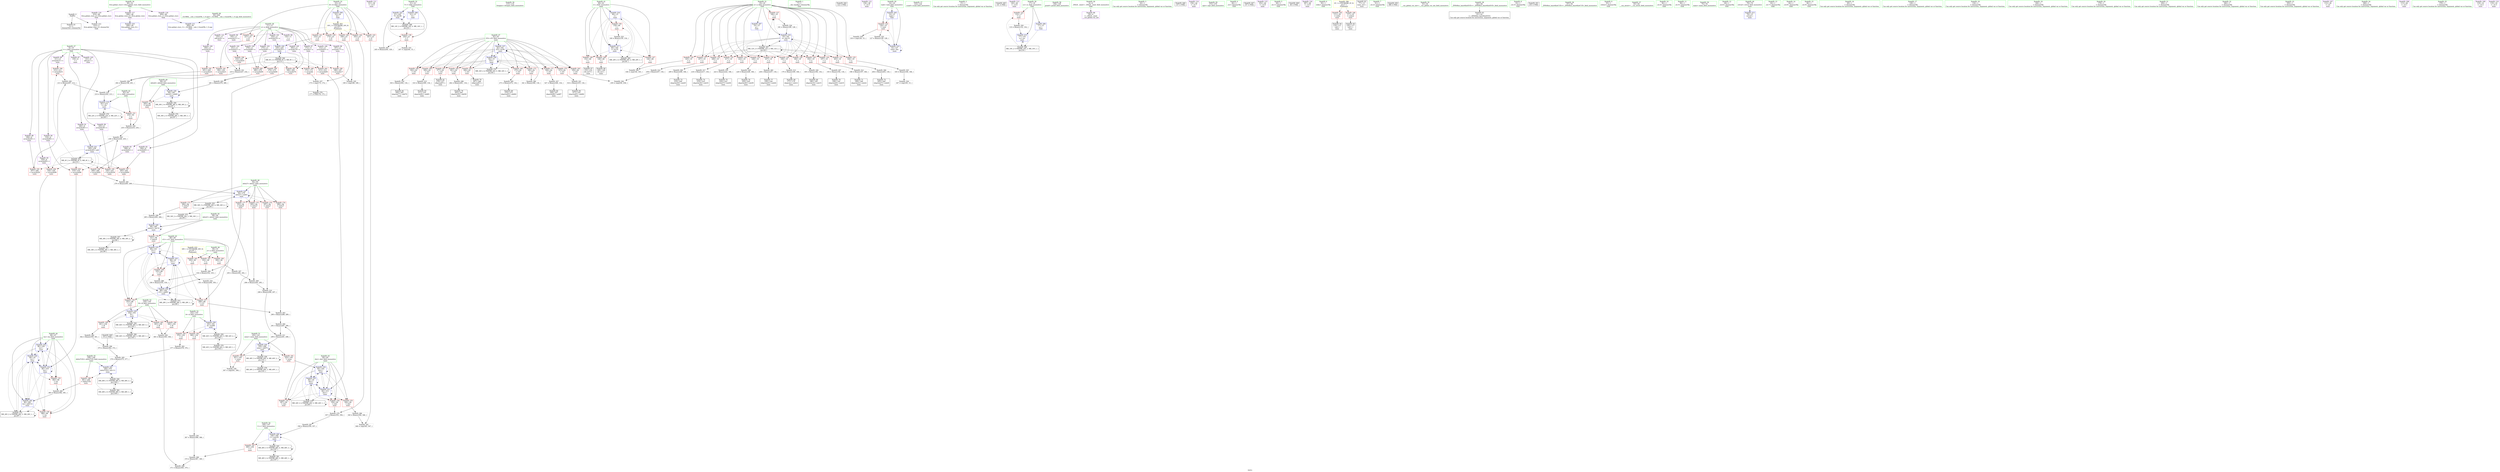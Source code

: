 digraph "SVFG" {
	label="SVFG";

	Node0x564ef4bff400 [shape=record,color=grey,label="{NodeID: 0\nNullPtr}"];
	Node0x564ef4bff400 -> Node0x564ef4c2c160[style=solid];
	Node0x564ef4bff400 -> Node0x564ef4c2efc0[style=solid];
	Node0x564ef4c2dfd0 [shape=record,color=red,label="{NodeID: 194\n212\<--211\n\<--arrayidx31\nmain\n}"];
	Node0x564ef4c2dfd0 -> Node0x564ef4c3bfd0[style=solid];
	Node0x564ef4c2b2e0 [shape=record,color=purple,label="{NodeID: 111\n121\<--36\n\<--.str.4\nmain\n}"];
	Node0x564ef4c29670 [shape=record,color=green,label="{NodeID: 28\n11\<--13\nx\<--x_field_insensitive\nGlob }"];
	Node0x564ef4c29670 -> Node0x564ef4c2a6b0[style=solid];
	Node0x564ef4c29670 -> Node0x564ef4c2a780[style=solid];
	Node0x564ef4c29670 -> Node0x564ef4c2a850[style=solid];
	Node0x564ef4c29670 -> Node0x564ef4c2a920[style=solid];
	Node0x564ef4c29670 -> Node0x564ef4c2a9f0[style=solid];
	Node0x564ef4c29670 -> Node0x564ef4c2aac0[style=solid];
	Node0x564ef4c29670 -> Node0x564ef4c2ab90[style=solid];
	Node0x564ef4c29670 -> Node0x564ef4c2ac60[style=solid];
	Node0x564ef4c29670 -> Node0x564ef4c2ad30[style=solid];
	Node0x564ef4c29670 -> Node0x564ef4c2ae00[style=solid];
	Node0x564ef4c29670 -> Node0x564ef4c2aed0[style=solid];
	Node0x564ef4c29670 -> Node0x564ef4c30330[style=solid];
	Node0x564ef4c3ced0 [shape=record,color=grey,label="{NodeID: 305\n379 = Binary(375, 377, )\n}"];
	Node0x564ef4c3ced0 -> Node0x564ef4c38630[style=solid];
	Node0x564ef4c2f810 [shape=record,color=blue,label="{NodeID: 222\n21\<--245\nT\<--dec48\nmain\n}"];
	Node0x564ef4c2f810 -> Node0x564ef4c31100[style=dashed];
	Node0x564ef4c2f810 -> Node0x564ef4c2f810[style=dashed];
	Node0x564ef4c2f810 -> Node0x564ef4c543a0[style=dashed];
	Node0x564ef4c311d0 [shape=record,color=red,label="{NodeID: 139\n174\<--23\n\<--D\nmain\n}"];
	Node0x564ef4c311d0 -> Node0x564ef4c3fed0[style=solid];
	Node0x564ef4c2bd50 [shape=record,color=green,label="{NodeID: 56\n115\<--116\nfreopen\<--freopen_field_insensitive\n}"];
	Node0x564ef4c3f8d0 [shape=record,color=grey,label="{NodeID: 333\n247 = cmp(244, 15, )\n}"];
	Node0x564ef4c32890 [shape=record,color=red,label="{NodeID: 167\n277\<--92\n\<--i53\nmain\n}"];
	Node0x564ef4c32890 -> Node0x564ef4c2d200[style=solid];
	Node0x564ef4c2d470 [shape=record,color=black,label="{NodeID: 84\n317\<--316\nidxprom85\<--add84\nmain\n}"];
	Node0x564ef4bffa00 [shape=record,color=green,label="{NodeID: 1\n7\<--1\n__dso_handle\<--dummyObj\nGlob }"];
	Node0x564ef4c75a40 [shape=record,color=black,label="{NodeID: 444\n122 = PHI()\n}"];
	Node0x564ef4c3a230 [shape=record,color=black,label="{NodeID: 278\n177 = PHI(178, 175, )\n}"];
	Node0x564ef4c2e0a0 [shape=record,color=red,label="{NodeID: 195\n226\<--225\n\<--arrayidx38\nmain\n}"];
	Node0x564ef4c2e0a0 -> Node0x564ef4c3f2d0[style=solid];
	Node0x564ef4c2b3b0 [shape=record,color=purple,label="{NodeID: 112\n136\<--38\n\<--.str.5\nmain\n}"];
	Node0x564ef4c29740 [shape=record,color=green,label="{NodeID: 29\n14\<--16\ntask\<--task_field_insensitive\nGlob }"];
	Node0x564ef4c29740 -> Node0x564ef4c30400[style=solid];
	Node0x564ef4c29740 -> Node0x564ef4c2e8c0[style=solid];
	Node0x564ef4c29740 -> Node0x564ef4c2f190[style=solid];
	Node0x564ef4c3d050 [shape=record,color=grey,label="{NodeID: 306\n204 = Binary(203, 134, )\n}"];
	Node0x564ef4c3d050 -> Node0x564ef4c2cab0[style=solid];
	Node0x564ef4c2f8e0 [shape=record,color=blue,label="{NodeID: 223\n84\<--24\ndist\<--\nmain\n}"];
	Node0x564ef4c2f8e0 -> Node0x564ef4c31c60[style=dashed];
	Node0x564ef4c2f8e0 -> Node0x564ef4c31d30[style=dashed];
	Node0x564ef4c2f8e0 -> Node0x564ef4c31e00[style=dashed];
	Node0x564ef4c2f8e0 -> Node0x564ef4c2f8e0[style=dashed];
	Node0x564ef4c2f8e0 -> Node0x564ef4c37e10[style=dashed];
	Node0x564ef4c2f8e0 -> Node0x564ef4c38080[style=dashed];
	Node0x564ef4c2f8e0 -> Node0x564ef4c552a0[style=dashed];
	Node0x564ef4c312a0 [shape=record,color=red,label="{NodeID: 140\n189\<--23\n\<--D\nmain\n}"];
	Node0x564ef4c312a0 -> Node0x564ef4c3fbd0[style=solid];
	Node0x564ef4c2be20 [shape=record,color=green,label="{NodeID: 57\n123\<--124\nscanf\<--scanf_field_insensitive\n}"];
	Node0x564ef4c3fa50 [shape=record,color=grey,label="{NodeID: 334\n167 = cmp(165, 15, )\n}"];
	Node0x564ef4c32960 [shape=record,color=red,label="{NodeID: 168\n302\<--92\n\<--i53\nmain\n}"];
	Node0x564ef4c32960 -> Node0x564ef4c3e250[style=solid];
	Node0x564ef4c2d540 [shape=record,color=black,label="{NodeID: 85\n328\<--327\nidxprom88\<--add87\nmain\n}"];
	Node0x564ef4bff320 [shape=record,color=green,label="{NodeID: 2\n15\<--1\n\<--dummyObj\nCan only get source location for instruction, argument, global var or function.}"];
	Node0x564ef4c75b40 [shape=record,color=black,label="{NodeID: 445\n141 = PHI()\n}"];
	Node0x564ef4c3a7d0 [shape=record,color=grey,label="{NodeID: 279\n357 = Binary(355, 356, )\n}"];
	Node0x564ef4c3a7d0 -> Node0x564ef4c3b3d0[style=solid];
	Node0x564ef4c2e170 [shape=record,color=red,label="{NodeID: 196\n232\<--231\n\<--arrayidx41\nmain\n}"];
	Node0x564ef4c2e170 -> Node0x564ef4c3f5d0[style=solid];
	Node0x564ef4c2b480 [shape=record,color=purple,label="{NodeID: 113\n140\<--40\n\<--.str.6\nmain\n}"];
	Node0x564ef4c29810 [shape=record,color=green,label="{NodeID: 30\n17\<--18\ncs\<--cs_field_insensitive\nGlob }"];
	Node0x564ef4c29810 -> Node0x564ef4c304d0[style=solid];
	Node0x564ef4c29810 -> Node0x564ef4c2e9c0[style=solid];
	Node0x564ef4c29810 -> Node0x564ef4c2f260[style=solid];
	Node0x564ef4c3d1d0 [shape=record,color=grey,label="{NodeID: 307\n293 = Binary(294, 292, )\n}"];
	Node0x564ef4c3d1d0 -> Node0x564ef4c3d4d0[style=solid];
	Node0x564ef4c2f9b0 [shape=record,color=blue,label="{NodeID: 224\n86\<--24\ntm\<--\nmain\n}"];
	Node0x564ef4c2f9b0 -> Node0x564ef4c31ed0[style=dashed];
	Node0x564ef4c2f9b0 -> Node0x564ef4c31fa0[style=dashed];
	Node0x564ef4c2f9b0 -> Node0x564ef4c2f9b0[style=dashed];
	Node0x564ef4c2f9b0 -> Node0x564ef4c37ee0[style=dashed];
	Node0x564ef4c2f9b0 -> Node0x564ef4c38150[style=dashed];
	Node0x564ef4c2f9b0 -> Node0x564ef4c38700[style=dashed];
	Node0x564ef4c2f9b0 -> Node0x564ef4c557a0[style=dashed];
	Node0x564ef4c31370 [shape=record,color=red,label="{NodeID: 141\n216\<--23\n\<--D\nmain\n}"];
	Node0x564ef4c31370 -> Node0x564ef4c2f670[style=solid];
	Node0x564ef4c2bef0 [shape=record,color=green,label="{NodeID: 58\n138\<--139\nprintf\<--printf_field_insensitive\n}"];
	Node0x564ef4c3fbd0 [shape=record,color=grey,label="{NodeID: 335\n190 = cmp(188, 189, )\n}"];
	Node0x564ef4c32a30 [shape=record,color=red,label="{NodeID: 169\n309\<--92\n\<--i53\nmain\n}"];
	Node0x564ef4c32a30 -> Node0x564ef4c3ddd0[style=solid];
	Node0x564ef4c2d610 [shape=record,color=purple,label="{NodeID: 86\n59\<--4\n\<--_ZStL8__ioinit\n__cxx_global_var_init\n}"];
	Node0x564ef4c031a0 [shape=record,color=green,label="{NodeID: 3\n24\<--1\n\<--dummyObj\nCan only get source location for instruction, argument, global var or function.}"];
	Node0x564ef4c75c40 [shape=record,color=black,label="{NodeID: 446\n137 = PHI()\n}"];
	Node0x564ef4c52aa0 [shape=record,color=black,label="{NodeID: 363\nMR_4V_2 = PHI(MR_4V_4, MR_4V_1, )\npts\{10 \}\n}"];
	Node0x564ef4c52aa0 -> Node0x564ef4c2df00[style=dashed];
	Node0x564ef4c52aa0 -> Node0x564ef4c2dfd0[style=dashed];
	Node0x564ef4c52aa0 -> Node0x564ef4c2e0a0[style=dashed];
	Node0x564ef4c52aa0 -> Node0x564ef4c2e240[style=dashed];
	Node0x564ef4c52aa0 -> Node0x564ef4c2e310[style=dashed];
	Node0x564ef4c52aa0 -> Node0x564ef4c2e720[style=dashed];
	Node0x564ef4c52aa0 -> Node0x564ef4c2e7f0[style=dashed];
	Node0x564ef4c52aa0 -> Node0x564ef4c2f740[style=dashed];
	Node0x564ef4c52aa0 -> Node0x564ef4c52aa0[style=dashed];
	Node0x564ef4c3a950 [shape=record,color=grey,label="{NodeID: 280\n341 = Binary(340, 134, )\n}"];
	Node0x564ef4c3a950 -> Node0x564ef4c382f0[style=solid];
	Node0x564ef4c2e240 [shape=record,color=red,label="{NodeID: 197\n265\<--264\n\<--arrayidx60\nmain\n}"];
	Node0x564ef4c2e240 -> Node0x564ef4c3aad0[style=solid];
	Node0x564ef4c2b550 [shape=record,color=purple,label="{NodeID: 114\n156\<--42\n\<--.str.7\nmain\n}"];
	Node0x564ef4c298e0 [shape=record,color=green,label="{NodeID: 31\n19\<--20\nn\<--n_field_insensitive\nGlob }"];
	Node0x564ef4c298e0 -> Node0x564ef4c305a0[style=solid];
	Node0x564ef4c298e0 -> Node0x564ef4c30670[style=solid];
	Node0x564ef4c298e0 -> Node0x564ef4c30740[style=solid];
	Node0x564ef4c298e0 -> Node0x564ef4c30810[style=solid];
	Node0x564ef4c298e0 -> Node0x564ef4c308e0[style=solid];
	Node0x564ef4c298e0 -> Node0x564ef4c309b0[style=solid];
	Node0x564ef4c298e0 -> Node0x564ef4c30a80[style=solid];
	Node0x564ef4c298e0 -> Node0x564ef4c30b50[style=solid];
	Node0x564ef4c298e0 -> Node0x564ef4c30c20[style=solid];
	Node0x564ef4c298e0 -> Node0x564ef4c30cf0[style=solid];
	Node0x564ef4c298e0 -> Node0x564ef4c30dc0[style=solid];
	Node0x564ef4c298e0 -> Node0x564ef4c30e90[style=solid];
	Node0x564ef4c298e0 -> Node0x564ef4c30f60[style=solid];
	Node0x564ef4c298e0 -> Node0x564ef4c31030[style=solid];
	Node0x564ef4c298e0 -> Node0x564ef4c2eac0[style=solid];
	Node0x564ef4c298e0 -> Node0x564ef4c2f4d0[style=solid];
	Node0x564ef4c3d350 [shape=record,color=grey,label="{NodeID: 308\n202 = Binary(196, 201, )\n}"];
	Node0x564ef4c3d350 -> Node0x564ef4c3df50[style=solid];
	Node0x564ef4c2fa80 [shape=record,color=blue,label="{NodeID: 225\n88\<--24\nv51\<--\nmain\n}"];
	Node0x564ef4c2fa80 -> Node0x564ef4c32070[style=dashed];
	Node0x564ef4c2fa80 -> Node0x564ef4c32140[style=dashed];
	Node0x564ef4c2fa80 -> Node0x564ef4c32210[style=dashed];
	Node0x564ef4c2fa80 -> Node0x564ef4c2fa80[style=dashed];
	Node0x564ef4c2fa80 -> Node0x564ef4c37fb0[style=dashed];
	Node0x564ef4c2fa80 -> Node0x564ef4c38220[style=dashed];
	Node0x564ef4c2fa80 -> Node0x564ef4c55ca0[style=dashed];
	Node0x564ef4c31440 [shape=record,color=red,label="{NodeID: 142\n227\<--23\n\<--D\nmain\n}"];
	Node0x564ef4c31440 -> Node0x564ef4c3f5d0[style=solid];
	Node0x564ef4c2bfc0 [shape=record,color=green,label="{NodeID: 59\n373\<--374\nsqrt\<--sqrt_field_insensitive\n}"];
	Node0x564ef4c3fd50 [shape=record,color=grey,label="{NodeID: 336\n259 = cmp(256, 258, )\n}"];
	Node0x564ef4c32b00 [shape=record,color=red,label="{NodeID: 170\n315\<--92\n\<--i53\nmain\n}"];
	Node0x564ef4c32b00 -> Node0x564ef4c3e6d0[style=solid];
	Node0x564ef4c2d6e0 [shape=record,color=purple,label="{NodeID: 87\n150\<--8\n\<--t\nmain\n}"];
	Node0x564ef4bff820 [shape=record,color=green,label="{NodeID: 4\n26\<--1\n.str\<--dummyObj\nGlob }"];
	Node0x564ef4c75d40 [shape=record,color=black,label="{NodeID: 447\n157 = PHI()\n}"];
	Node0x564ef4c52fa0 [shape=record,color=black,label="{NodeID: 364\nMR_6V_2 = PHI(MR_6V_4, MR_6V_1, )\npts\{13 \}\n}"];
	Node0x564ef4c52fa0 -> Node0x564ef4c33a70[style=dashed];
	Node0x564ef4c52fa0 -> Node0x564ef4c33b40[style=dashed];
	Node0x564ef4c52fa0 -> Node0x564ef4c33c10[style=dashed];
	Node0x564ef4c52fa0 -> Node0x564ef4c2de30[style=dashed];
	Node0x564ef4c52fa0 -> Node0x564ef4c2e3e0[style=dashed];
	Node0x564ef4c52fa0 -> Node0x564ef4c2e4b0[style=dashed];
	Node0x564ef4c52fa0 -> Node0x564ef4c2e580[style=dashed];
	Node0x564ef4c52fa0 -> Node0x564ef4c2e650[style=dashed];
	Node0x564ef4c52fa0 -> Node0x564ef4c2f670[style=dashed];
	Node0x564ef4c52fa0 -> Node0x564ef4c52fa0[style=dashed];
	Node0x564ef4c3aad0 [shape=record,color=grey,label="{NodeID: 281\n270 = Binary(265, 269, )\n}"];
	Node0x564ef4c3aad0 -> Node0x564ef4c2fc20[style=solid];
	Node0x564ef4c2e310 [shape=record,color=red,label="{NodeID: 198\n269\<--268\n\<--arrayidx62\nmain\n}"];
	Node0x564ef4c2e310 -> Node0x564ef4c3aad0[style=solid];
	Node0x564ef4c2b620 [shape=record,color=purple,label="{NodeID: 115\n252\<--44\n\<--.str.8\nmain\n}"];
	Node0x564ef4c299b0 [shape=record,color=green,label="{NodeID: 32\n21\<--22\nT\<--T_field_insensitive\nGlob }"];
	Node0x564ef4c299b0 -> Node0x564ef4c31100[style=solid];
	Node0x564ef4c299b0 -> Node0x564ef4c2ebc0[style=solid];
	Node0x564ef4c299b0 -> Node0x564ef4c2f810[style=solid];
	Node0x564ef4c3d4d0 [shape=record,color=grey,label="{NodeID: 309\n296 = Binary(293, 295, )\n}"];
	Node0x564ef4c3d4d0 -> Node0x564ef4c3d650[style=solid];
	Node0x564ef4c2fb50 [shape=record,color=blue,label="{NodeID: 226\n92\<--15\ni53\<--\nmain\n}"];
	Node0x564ef4c2fb50 -> Node0x564ef4c32550[style=dashed];
	Node0x564ef4c2fb50 -> Node0x564ef4c32620[style=dashed];
	Node0x564ef4c2fb50 -> Node0x564ef4c326f0[style=dashed];
	Node0x564ef4c2fb50 -> Node0x564ef4c327c0[style=dashed];
	Node0x564ef4c2fb50 -> Node0x564ef4c32890[style=dashed];
	Node0x564ef4c2fb50 -> Node0x564ef4c32960[style=dashed];
	Node0x564ef4c2fb50 -> Node0x564ef4c32a30[style=dashed];
	Node0x564ef4c2fb50 -> Node0x564ef4c32b00[style=dashed];
	Node0x564ef4c2fb50 -> Node0x564ef4c32bd0[style=dashed];
	Node0x564ef4c2fb50 -> Node0x564ef4c32ca0[style=dashed];
	Node0x564ef4c2fb50 -> Node0x564ef4c2fb50[style=dashed];
	Node0x564ef4c2fb50 -> Node0x564ef4c382f0[style=dashed];
	Node0x564ef4c2fb50 -> Node0x564ef4c561a0[style=dashed];
	Node0x564ef4c31510 [shape=record,color=red,label="{NodeID: 143\n347\<--23\n\<--D\nmain\n}"];
	Node0x564ef4c31510 -> Node0x564ef4c404d0[style=solid];
	Node0x564ef4c2c090 [shape=record,color=green,label="{NodeID: 60\n50\<--404\n_GLOBAL__sub_I_GunnERs_1_0.cpp\<--_GLOBAL__sub_I_GunnERs_1_0.cpp_field_insensitive\n}"];
	Node0x564ef4c2c090 -> Node0x564ef4c2eec0[style=solid];
	Node0x564ef4c3fed0 [shape=record,color=grey,label="{NodeID: 337\n175 = cmp(173, 174, )\n}"];
	Node0x564ef4c3fed0 -> Node0x564ef4c3a230[style=solid];
	Node0x564ef4c32bd0 [shape=record,color=red,label="{NodeID: 171\n326\<--92\n\<--i53\nmain\n}"];
	Node0x564ef4c32bd0 -> Node0x564ef4c3efd0[style=solid];
	Node0x564ef4c2d7b0 [shape=record,color=purple,label="{NodeID: 88\n206\<--8\narrayidx28\<--t\nmain\n}"];
	Node0x564ef4c2d7b0 -> Node0x564ef4c2df00[style=solid];
	Node0x564ef4c03820 [shape=record,color=green,label="{NodeID: 5\n28\<--1\n.str.1\<--dummyObj\nGlob }"];
	Node0x564ef4c75e40 [shape=record,color=black,label="{NodeID: 448\n60 = PHI()\n}"];
	Node0x564ef4c3ac50 [shape=record,color=grey,label="{NodeID: 282\n383 = Binary(382, 381, )\n}"];
	Node0x564ef4c3ac50 -> Node0x564ef4c38700[style=solid];
	Node0x564ef4c2e3e0 [shape=record,color=red,label="{NodeID: 199\n276\<--275\n\<--arrayidx66\nmain\n}"];
	Node0x564ef4c2e3e0 -> Node0x564ef4c3bcd0[style=solid];
	Node0x564ef4c2fe90 [shape=record,color=purple,label="{NodeID: 116\n387\<--46\n\<--.str.9\nmain\n}"];
	Node0x564ef4c29a80 [shape=record,color=green,label="{NodeID: 33\n23\<--25\nD\<--D_field_insensitive\nGlob }"];
	Node0x564ef4c29a80 -> Node0x564ef4c311d0[style=solid];
	Node0x564ef4c29a80 -> Node0x564ef4c312a0[style=solid];
	Node0x564ef4c29a80 -> Node0x564ef4c31370[style=solid];
	Node0x564ef4c29a80 -> Node0x564ef4c31440[style=solid];
	Node0x564ef4c29a80 -> Node0x564ef4c31510[style=solid];
	Node0x564ef4c29a80 -> Node0x564ef4c315e0[style=solid];
	Node0x564ef4c29a80 -> Node0x564ef4c2ecc0[style=solid];
	Node0x564ef4c3d650 [shape=record,color=grey,label="{NodeID: 310\n298 = Binary(296, 297, )\n}"];
	Node0x564ef4c3d650 -> Node0x564ef4c3d7d0[style=solid];
	Node0x564ef4c2fc20 [shape=record,color=blue,label="{NodeID: 227\n94\<--270\ndeltaT\<--sub63\nmain\n}"];
	Node0x564ef4c2fc20 -> Node0x564ef4c32d70[style=dashed];
	Node0x564ef4c2fc20 -> Node0x564ef4c32e40[style=dashed];
	Node0x564ef4c2fc20 -> Node0x564ef4c32f10[style=dashed];
	Node0x564ef4c2fc20 -> Node0x564ef4c32fe0[style=dashed];
	Node0x564ef4c2fc20 -> Node0x564ef4c330b0[style=dashed];
	Node0x564ef4c2fc20 -> Node0x564ef4c2fc20[style=dashed];
	Node0x564ef4c2fc20 -> Node0x564ef4c4fea0[style=dashed];
	Node0x564ef4c315e0 [shape=record,color=red,label="{NodeID: 144\n355\<--23\n\<--D\nmain\n}"];
	Node0x564ef4c315e0 -> Node0x564ef4c3a7d0[style=solid];
	Node0x564ef4c2c160 [shape=record,color=black,label="{NodeID: 61\n2\<--3\ndummyVal\<--dummyVal\n}"];
	Node0x564ef4c40050 [shape=record,color=grey,label="{NodeID: 338\n307 = cmp(301, 306, )\n}"];
	Node0x564ef4c32ca0 [shape=record,color=red,label="{NodeID: 172\n340\<--92\n\<--i53\nmain\n}"];
	Node0x564ef4c32ca0 -> Node0x564ef4c3a950[style=solid];
	Node0x564ef4c2d880 [shape=record,color=purple,label="{NodeID: 89\n211\<--8\narrayidx31\<--t\nmain\n}"];
	Node0x564ef4c2d880 -> Node0x564ef4c2dfd0[style=solid];
	Node0x564ef4c038b0 [shape=record,color=green,label="{NodeID: 6\n30\<--1\nstdin\<--dummyObj\nGlob }"];
	Node0x564ef4c75f40 [shape=record,color=black,label="{NodeID: 449\n372 = PHI()\n}"];
	Node0x564ef4c75f40 -> Node0x564ef4c3c150[style=solid];
	Node0x564ef4c539a0 [shape=record,color=black,label="{NodeID: 366\nMR_10V_2 = PHI(MR_10V_3, MR_10V_1, )\npts\{18 \}\n}"];
	Node0x564ef4c539a0 -> Node0x564ef4c304d0[style=dashed];
	Node0x564ef4c539a0 -> Node0x564ef4c2f260[style=dashed];
	Node0x564ef4c3add0 [shape=record,color=grey,label="{NodeID: 283\n238 = Binary(237, 134, )\n}"];
	Node0x564ef4c3add0 -> Node0x564ef4c2cec0[style=solid];
	Node0x564ef4c2e4b0 [shape=record,color=red,label="{NodeID: 200\n280\<--279\n\<--arrayidx68\nmain\n}"];
	Node0x564ef4c2e4b0 -> Node0x564ef4c3bcd0[style=solid];
	Node0x564ef4c2ff60 [shape=record,color=purple,label="{NodeID: 117\n408\<--48\nllvm.global_ctors_0\<--llvm.global_ctors\nGlob }"];
	Node0x564ef4c2ff60 -> Node0x564ef4c2edc0[style=solid];
	Node0x564ef4c29b50 [shape=record,color=green,label="{NodeID: 34\n48\<--52\nllvm.global_ctors\<--llvm.global_ctors_field_insensitive\nGlob }"];
	Node0x564ef4c29b50 -> Node0x564ef4c2ff60[style=solid];
	Node0x564ef4c29b50 -> Node0x564ef4c30060[style=solid];
	Node0x564ef4c29b50 -> Node0x564ef4c30160[style=solid];
	Node0x564ef4c3d7d0 [shape=record,color=grey,label="{NodeID: 311\n299 = Binary(291, 298, )\n}"];
	Node0x564ef4c3d7d0 -> Node0x564ef4c37d40[style=solid];
	Node0x564ef4c2fcf0 [shape=record,color=blue,label="{NodeID: 228\n96\<--281\ndeltaX\<--sub69\nmain\n}"];
	Node0x564ef4c2fcf0 -> Node0x564ef4c33180[style=dashed];
	Node0x564ef4c2fcf0 -> Node0x564ef4c2fcf0[style=dashed];
	Node0x564ef4c2fcf0 -> Node0x564ef4c503a0[style=dashed];
	Node0x564ef4c316b0 [shape=record,color=red,label="{NodeID: 145\n111\<--30\n\<--stdin\nmain\n}"];
	Node0x564ef4c316b0 -> Node0x564ef4c2c430[style=solid];
	Node0x564ef4c2c260 [shape=record,color=black,label="{NodeID: 62\n77\<--15\nmain_ret\<--\nmain\n}"];
	Node0x564ef4c401d0 [shape=record,color=grey,label="{NodeID: 339\n130 = cmp(126, 15, )\n}"];
	Node0x564ef4c32d70 [shape=record,color=red,label="{NodeID: 173\n284\<--94\n\<--deltaT\nmain\n}"];
	Node0x564ef4c32d70 -> Node0x564ef4c3c5d0[style=solid];
	Node0x564ef4c2d950 [shape=record,color=purple,label="{NodeID: 90\n225\<--8\narrayidx38\<--t\nmain\n}"];
	Node0x564ef4c2d950 -> Node0x564ef4c2e0a0[style=solid];
	Node0x564ef4c03940 [shape=record,color=green,label="{NodeID: 7\n31\<--1\n.str.2\<--dummyObj\nGlob }"];
	Node0x564ef4c760a0 [shape=record,color=black,label="{NodeID: 450\n388 = PHI()\n}"];
	Node0x564ef4c53ea0 [shape=record,color=black,label="{NodeID: 367\nMR_12V_2 = PHI(MR_12V_3, MR_12V_1, )\npts\{20 \}\n}"];
	Node0x564ef4c53ea0 -> Node0x564ef4c305a0[style=dashed];
	Node0x564ef4c53ea0 -> Node0x564ef4c30670[style=dashed];
	Node0x564ef4c53ea0 -> Node0x564ef4c30740[style=dashed];
	Node0x564ef4c53ea0 -> Node0x564ef4c30810[style=dashed];
	Node0x564ef4c53ea0 -> Node0x564ef4c308e0[style=dashed];
	Node0x564ef4c53ea0 -> Node0x564ef4c309b0[style=dashed];
	Node0x564ef4c53ea0 -> Node0x564ef4c30a80[style=dashed];
	Node0x564ef4c53ea0 -> Node0x564ef4c30b50[style=dashed];
	Node0x564ef4c53ea0 -> Node0x564ef4c30c20[style=dashed];
	Node0x564ef4c53ea0 -> Node0x564ef4c30cf0[style=dashed];
	Node0x564ef4c53ea0 -> Node0x564ef4c30dc0[style=dashed];
	Node0x564ef4c53ea0 -> Node0x564ef4c30e90[style=dashed];
	Node0x564ef4c53ea0 -> Node0x564ef4c30f60[style=dashed];
	Node0x564ef4c53ea0 -> Node0x564ef4c31030[style=dashed];
	Node0x564ef4c53ea0 -> Node0x564ef4c2f4d0[style=dashed];
	Node0x564ef4c53ea0 -> Node0x564ef4c53ea0[style=dashed];
	Node0x564ef4c3af50 [shape=record,color=grey,label="{NodeID: 284\n362 = Binary(359, 361, )\n}"];
	Node0x564ef4c3af50 -> Node0x564ef4c3c150[style=solid];
	Node0x564ef4c2e580 [shape=record,color=red,label="{NodeID: 201\n306\<--305\n\<--arrayidx78\nmain\n}"];
	Node0x564ef4c2e580 -> Node0x564ef4c40050[style=solid];
	Node0x564ef4c30060 [shape=record,color=purple,label="{NodeID: 118\n409\<--48\nllvm.global_ctors_1\<--llvm.global_ctors\nGlob }"];
	Node0x564ef4c30060 -> Node0x564ef4c2eec0[style=solid];
	Node0x564ef4c29c20 [shape=record,color=green,label="{NodeID: 35\n53\<--54\n__cxx_global_var_init\<--__cxx_global_var_init_field_insensitive\n}"];
	Node0x564ef4c3d950 [shape=record,color=grey,label="{NodeID: 312\n198 = Binary(197, 166, )\n}"];
	Node0x564ef4c3d950 -> Node0x564ef4c2c9e0[style=solid];
	Node0x564ef4c2fdc0 [shape=record,color=blue,label="{NodeID: 229\n98\<--285\ndeltaV\<--div70\nmain\n}"];
	Node0x564ef4c2fdc0 -> Node0x564ef4c33250[style=dashed];
	Node0x564ef4c2fdc0 -> Node0x564ef4c2fdc0[style=dashed];
	Node0x564ef4c2fdc0 -> Node0x564ef4c508a0[style=dashed];
	Node0x564ef4c31780 [shape=record,color=red,label="{NodeID: 146\n117\<--35\n\<--stdout\nmain\n}"];
	Node0x564ef4c31780 -> Node0x564ef4c2c500[style=solid];
	Node0x564ef4c2c330 [shape=record,color=black,label="{NodeID: 63\n61\<--62\n\<--_ZNSt8ios_base4InitD1Ev\nCan only get source location for instruction, argument, global var or function.}"];
	Node0x564ef4c40350 [shape=record,color=grey,label="{NodeID: 340\n146 = cmp(144, 145, )\n}"];
	Node0x564ef4c32e40 [shape=record,color=red,label="{NodeID: 174\n289\<--94\n\<--deltaT\nmain\n}"];
	Node0x564ef4c32e40 -> Node0x564ef4c3cbd0[style=solid];
	Node0x564ef4c2da20 [shape=record,color=purple,label="{NodeID: 91\n240\<--8\narrayidx46\<--t\nmain\n}"];
	Node0x564ef4c2da20 -> Node0x564ef4c2f740[style=solid];
	Node0x564ef4c04150 [shape=record,color=green,label="{NodeID: 8\n33\<--1\n.str.3\<--dummyObj\nGlob }"];
	Node0x564ef4c76170 [shape=record,color=black,label="{NodeID: 451\n253 = PHI()\n}"];
	Node0x564ef4c543a0 [shape=record,color=black,label="{NodeID: 368\nMR_14V_2 = PHI(MR_14V_4, MR_14V_1, )\npts\{22 \}\n}"];
	Node0x564ef4c543a0 -> Node0x564ef4c31100[style=dashed];
	Node0x564ef4c543a0 -> Node0x564ef4c2f810[style=dashed];
	Node0x564ef4c3b0d0 [shape=record,color=grey,label="{NodeID: 285\n273 = Binary(272, 134, )\n}"];
	Node0x564ef4c3b0d0 -> Node0x564ef4c2d130[style=solid];
	Node0x564ef4c2e650 [shape=record,color=red,label="{NodeID: 202\n313\<--312\n\<--arrayidx83\nmain\n}"];
	Node0x564ef4c2e650 -> Node0x564ef4c37e10[style=solid];
	Node0x564ef4c30160 [shape=record,color=purple,label="{NodeID: 119\n410\<--48\nllvm.global_ctors_2\<--llvm.global_ctors\nGlob }"];
	Node0x564ef4c30160 -> Node0x564ef4c2efc0[style=solid];
	Node0x564ef4c29cf0 [shape=record,color=green,label="{NodeID: 36\n57\<--58\n_ZNSt8ios_base4InitC1Ev\<--_ZNSt8ios_base4InitC1Ev_field_insensitive\n}"];
	Node0x564ef4c5efa0 [shape=record,color=yellow,style=double,label="{NodeID: 396\n2V_1 = ENCHI(MR_2V_0)\npts\{1 \}\nFun[main]}"];
	Node0x564ef4c5efa0 -> Node0x564ef4c316b0[style=dashed];
	Node0x564ef4c5efa0 -> Node0x564ef4c31780[style=dashed];
	Node0x564ef4c3dad0 [shape=record,color=grey,label="{NodeID: 313\n170 = Binary(169, 166, )\n}"];
	Node0x564ef4c3dad0 -> Node0x564ef4c2c770[style=solid];
	Node0x564ef4c37d40 [shape=record,color=blue,label="{NodeID: 230\n100\<--299\nmine\<--add75\nmain\n}"];
	Node0x564ef4c37d40 -> Node0x564ef4c33320[style=dashed];
	Node0x564ef4c37d40 -> Node0x564ef4c333f0[style=dashed];
	Node0x564ef4c37d40 -> Node0x564ef4c37d40[style=dashed];
	Node0x564ef4c37d40 -> Node0x564ef4c50da0[style=dashed];
	Node0x564ef4c31850 [shape=record,color=red,label="{NodeID: 147\n144\<--80\n\<--i\nmain\n}"];
	Node0x564ef4c31850 -> Node0x564ef4c40350[style=solid];
	Node0x564ef4c2c430 [shape=record,color=black,label="{NodeID: 64\n114\<--111\ncall\<--\nmain\n}"];
	Node0x564ef4c404d0 [shape=record,color=grey,label="{NodeID: 341\n348 = cmp(345, 347, )\n}"];
	Node0x564ef4c32f10 [shape=record,color=red,label="{NodeID: 175\n295\<--94\n\<--deltaT\nmain\n}"];
	Node0x564ef4c32f10 -> Node0x564ef4c3d4d0[style=solid];
	Node0x564ef4c2daf0 [shape=record,color=purple,label="{NodeID: 92\n264\<--8\narrayidx60\<--t\nmain\n}"];
	Node0x564ef4c2daf0 -> Node0x564ef4c2e240[style=solid];
	Node0x564ef4c04220 [shape=record,color=green,label="{NodeID: 9\n35\<--1\nstdout\<--dummyObj\nGlob }"];
	Node0x564ef4c548a0 [shape=record,color=black,label="{NodeID: 369\nMR_20V_2 = PHI(MR_20V_4, MR_20V_1, )\npts\{81 \}\n}"];
	Node0x564ef4c548a0 -> Node0x564ef4c2f330[style=dashed];
	Node0x564ef4c3b250 [shape=record,color=grey,label="{NodeID: 286\n345 = Binary(344, 346, )\n}"];
	Node0x564ef4c3b250 -> Node0x564ef4c404d0[style=solid];
	Node0x564ef4c2e720 [shape=record,color=red,label="{NodeID: 203\n319\<--318\n\<--arrayidx86\nmain\n}"];
	Node0x564ef4c2e720 -> Node0x564ef4c37ee0[style=solid];
	Node0x564ef4c30260 [shape=record,color=purple,label="{NodeID: 120\n151\<--8\nadd.ptr\<--t\nmain\n}"];
	Node0x564ef4c29dc0 [shape=record,color=green,label="{NodeID: 37\n63\<--64\n__cxa_atexit\<--__cxa_atexit_field_insensitive\n}"];
	Node0x564ef4c3dc50 [shape=record,color=grey,label="{NodeID: 314\n258 = Binary(257, 134, )\n}"];
	Node0x564ef4c3dc50 -> Node0x564ef4c3fd50[style=solid];
	Node0x564ef4c37e10 [shape=record,color=blue,label="{NodeID: 231\n84\<--313\ndist\<--\nmain\n}"];
	Node0x564ef4c37e10 -> Node0x564ef4c31c60[style=dashed];
	Node0x564ef4c37e10 -> Node0x564ef4c31d30[style=dashed];
	Node0x564ef4c37e10 -> Node0x564ef4c31e00[style=dashed];
	Node0x564ef4c37e10 -> Node0x564ef4c2f8e0[style=dashed];
	Node0x564ef4c37e10 -> Node0x564ef4c37e10[style=dashed];
	Node0x564ef4c37e10 -> Node0x564ef4c38080[style=dashed];
	Node0x564ef4c37e10 -> Node0x564ef4c552a0[style=dashed];
	Node0x564ef4c31920 [shape=record,color=red,label="{NodeID: 148\n148\<--80\n\<--i\nmain\n}"];
	Node0x564ef4c31920 -> Node0x564ef4c2c5d0[style=solid];
	Node0x564ef4c2c500 [shape=record,color=black,label="{NodeID: 65\n120\<--117\ncall1\<--\nmain\n}"];
	Node0x564ef4c32fe0 [shape=record,color=red,label="{NodeID: 176\n297\<--94\n\<--deltaT\nmain\n}"];
	Node0x564ef4c32fe0 -> Node0x564ef4c3d650[style=solid];
	Node0x564ef4c2dbc0 [shape=record,color=purple,label="{NodeID: 93\n268\<--8\narrayidx62\<--t\nmain\n}"];
	Node0x564ef4c2dbc0 -> Node0x564ef4c2e310[style=solid];
	Node0x564ef4bff5a0 [shape=record,color=green,label="{NodeID: 10\n36\<--1\n.str.4\<--dummyObj\nGlob }"];
	Node0x564ef4c54da0 [shape=record,color=black,label="{NodeID: 370\nMR_22V_2 = PHI(MR_22V_4, MR_22V_1, )\npts\{83 \}\n}"];
	Node0x564ef4c54da0 -> Node0x564ef4c2f5a0[style=dashed];
	Node0x564ef4c54da0 -> Node0x564ef4c54da0[style=dashed];
	Node0x564ef4c3b3d0 [shape=record,color=grey,label="{NodeID: 287\n358 = Binary(359, 357, )\n}"];
	Node0x564ef4c3b3d0 -> Node0x564ef4c38560[style=solid];
	Node0x564ef4c2e7f0 [shape=record,color=red,label="{NodeID: 204\n330\<--329\n\<--arrayidx89\nmain\n}"];
	Node0x564ef4c2e7f0 -> Node0x564ef4c38150[style=solid];
	Node0x564ef4c30330 [shape=record,color=purple,label="{NodeID: 121\n155\<--11\nadd.ptr8\<--x\nmain\n}"];
	Node0x564ef4c29e90 [shape=record,color=green,label="{NodeID: 38\n62\<--68\n_ZNSt8ios_base4InitD1Ev\<--_ZNSt8ios_base4InitD1Ev_field_insensitive\n}"];
	Node0x564ef4c29e90 -> Node0x564ef4c2c330[style=solid];
	Node0x564ef4c3ddd0 [shape=record,color=grey,label="{NodeID: 315\n310 = Binary(309, 134, )\n}"];
	Node0x564ef4c3ddd0 -> Node0x564ef4c2d3a0[style=solid];
	Node0x564ef4c37ee0 [shape=record,color=blue,label="{NodeID: 232\n86\<--319\ntm\<--\nmain\n}"];
	Node0x564ef4c37ee0 -> Node0x564ef4c31ed0[style=dashed];
	Node0x564ef4c37ee0 -> Node0x564ef4c31fa0[style=dashed];
	Node0x564ef4c37ee0 -> Node0x564ef4c2f9b0[style=dashed];
	Node0x564ef4c37ee0 -> Node0x564ef4c37ee0[style=dashed];
	Node0x564ef4c37ee0 -> Node0x564ef4c38150[style=dashed];
	Node0x564ef4c37ee0 -> Node0x564ef4c38700[style=dashed];
	Node0x564ef4c37ee0 -> Node0x564ef4c557a0[style=dashed];
	Node0x564ef4c319f0 [shape=record,color=red,label="{NodeID: 149\n152\<--80\n\<--i\nmain\n}"];
	Node0x564ef4c319f0 -> Node0x564ef4c2c6a0[style=solid];
	Node0x564ef4c2c5d0 [shape=record,color=black,label="{NodeID: 66\n149\<--148\nidx.ext\<--\nmain\n}"];
	Node0x564ef4c330b0 [shape=record,color=red,label="{NodeID: 177\n333\<--94\n\<--deltaT\nmain\n}"];
	Node0x564ef4c330b0 -> Node0x564ef4c3be50[style=solid];
	Node0x564ef4c2dc90 [shape=record,color=purple,label="{NodeID: 94\n318\<--8\narrayidx86\<--t\nmain\n}"];
	Node0x564ef4c2dc90 -> Node0x564ef4c2e720[style=solid];
	Node0x564ef4bff670 [shape=record,color=green,label="{NodeID: 11\n38\<--1\n.str.5\<--dummyObj\nGlob }"];
	Node0x564ef4c552a0 [shape=record,color=black,label="{NodeID: 371\nMR_24V_2 = PHI(MR_24V_3, MR_24V_1, )\npts\{85 \}\n}"];
	Node0x564ef4c552a0 -> Node0x564ef4c2f8e0[style=dashed];
	Node0x564ef4c552a0 -> Node0x564ef4c552a0[style=dashed];
	Node0x564ef4c3b550 [shape=record,color=grey,label="{NodeID: 288\n336 = Binary(335, 334, )\n}"];
	Node0x564ef4c3b550 -> Node0x564ef4c38220[style=solid];
	Node0x564ef4c2e8c0 [shape=record,color=blue,label="{NodeID: 205\n14\<--15\ntask\<--\nGlob }"];
	Node0x564ef4c2e8c0 -> Node0x564ef4c30400[style=dashed];
	Node0x564ef4c2e8c0 -> Node0x564ef4c2f190[style=dashed];
	Node0x564ef4c30400 [shape=record,color=red,label="{NodeID: 122\n126\<--14\n\<--task\nmain\n}"];
	Node0x564ef4c30400 -> Node0x564ef4c3e850[style=solid];
	Node0x564ef4c30400 -> Node0x564ef4c401d0[style=solid];
	Node0x564ef4c29f60 [shape=record,color=green,label="{NodeID: 39\n75\<--76\nmain\<--main_field_insensitive\n}"];
	Node0x564ef4c3df50 [shape=record,color=grey,label="{NodeID: 316\n214 = Binary(202, 213, )\n}"];
	Node0x564ef4c3df50 -> Node0x564ef4c2f5a0[style=solid];
	Node0x564ef4c37fb0 [shape=record,color=blue,label="{NodeID: 233\n88\<--321\nv51\<--\nmain\n}"];
	Node0x564ef4c37fb0 -> Node0x564ef4c32070[style=dashed];
	Node0x564ef4c37fb0 -> Node0x564ef4c32140[style=dashed];
	Node0x564ef4c37fb0 -> Node0x564ef4c32210[style=dashed];
	Node0x564ef4c37fb0 -> Node0x564ef4c2fa80[style=dashed];
	Node0x564ef4c37fb0 -> Node0x564ef4c37fb0[style=dashed];
	Node0x564ef4c37fb0 -> Node0x564ef4c38220[style=dashed];
	Node0x564ef4c37fb0 -> Node0x564ef4c55ca0[style=dashed];
	Node0x564ef4c31ac0 [shape=record,color=red,label="{NodeID: 150\n159\<--80\n\<--i\nmain\n}"];
	Node0x564ef4c31ac0 -> Node0x564ef4c3e9d0[style=solid];
	Node0x564ef4c2c6a0 [shape=record,color=black,label="{NodeID: 67\n153\<--152\nidx.ext7\<--\nmain\n}"];
	Node0x564ef4c4c7a0 [shape=record,color=black,label="{NodeID: 344\nMR_44V_5 = PHI(MR_44V_4, MR_44V_3, )\npts\{105 \}\n}"];
	Node0x564ef4c4c7a0 -> Node0x564ef4c38490[style=dashed];
	Node0x564ef4c4c7a0 -> Node0x564ef4c4c7a0[style=dashed];
	Node0x564ef4c4c7a0 -> Node0x564ef4c57fa0[style=dashed];
	Node0x564ef4c33180 [shape=record,color=red,label="{NodeID: 178\n283\<--96\n\<--deltaX\nmain\n}"];
	Node0x564ef4c33180 -> Node0x564ef4c3c5d0[style=solid];
	Node0x564ef4c2dd60 [shape=record,color=purple,label="{NodeID: 95\n329\<--8\narrayidx89\<--t\nmain\n}"];
	Node0x564ef4c2dd60 -> Node0x564ef4c2e7f0[style=solid];
	Node0x564ef4c03e40 [shape=record,color=green,label="{NodeID: 12\n40\<--1\n.str.6\<--dummyObj\nGlob }"];
	Node0x564ef4c557a0 [shape=record,color=black,label="{NodeID: 372\nMR_26V_2 = PHI(MR_26V_3, MR_26V_1, )\npts\{87 \}\n}"];
	Node0x564ef4c557a0 -> Node0x564ef4c2f9b0[style=dashed];
	Node0x564ef4c557a0 -> Node0x564ef4c557a0[style=dashed];
	Node0x564ef4c3b6d0 [shape=record,color=grey,label="{NodeID: 289\n370 = Binary(367, 369, )\n}"];
	Node0x564ef4c3b6d0 -> Node0x564ef4c3b850[style=solid];
	Node0x564ef4c2e9c0 [shape=record,color=blue,label="{NodeID: 206\n17\<--15\ncs\<--\nGlob }"];
	Node0x564ef4c2e9c0 -> Node0x564ef4c539a0[style=dashed];
	Node0x564ef4c304d0 [shape=record,color=red,label="{NodeID: 123\n132\<--17\n\<--cs\nmain\n}"];
	Node0x564ef4c304d0 -> Node0x564ef4c3e550[style=solid];
	Node0x564ef4c2a030 [shape=record,color=green,label="{NodeID: 40\n78\<--79\nretval\<--retval_field_insensitive\nmain\n}"];
	Node0x564ef4c2a030 -> Node0x564ef4c2f0c0[style=solid];
	Node0x564ef4c3e0d0 [shape=record,color=grey,label="{NodeID: 317\n218 = Binary(217, 134, )\n}"];
	Node0x564ef4c3e0d0 -> Node0x564ef4c2cc50[style=solid];
	Node0x564ef4c38080 [shape=record,color=blue,label="{NodeID: 234\n84\<--324\ndist\<--\nmain\n}"];
	Node0x564ef4c38080 -> Node0x564ef4c31c60[style=dashed];
	Node0x564ef4c38080 -> Node0x564ef4c31d30[style=dashed];
	Node0x564ef4c38080 -> Node0x564ef4c31e00[style=dashed];
	Node0x564ef4c38080 -> Node0x564ef4c2f8e0[style=dashed];
	Node0x564ef4c38080 -> Node0x564ef4c37e10[style=dashed];
	Node0x564ef4c38080 -> Node0x564ef4c38080[style=dashed];
	Node0x564ef4c38080 -> Node0x564ef4c552a0[style=dashed];
	Node0x564ef4c31b90 [shape=record,color=red,label="{NodeID: 151\n234\<--82\n\<--v\nmain\n}"];
	Node0x564ef4c31b90 -> Node0x564ef4c3f450[style=solid];
	Node0x564ef4c2c770 [shape=record,color=black,label="{NodeID: 68\n171\<--170\nidxprom\<--sub12\nmain\n}"];
	Node0x564ef4c4cca0 [shape=record,color=black,label="{NodeID: 345\nMR_46V_5 = PHI(MR_46V_4, MR_46V_3, )\npts\{107 \}\n}"];
	Node0x564ef4c4cca0 -> Node0x564ef4c38560[style=dashed];
	Node0x564ef4c4cca0 -> Node0x564ef4c4cca0[style=dashed];
	Node0x564ef4c4cca0 -> Node0x564ef4c584a0[style=dashed];
	Node0x564ef4c33250 [shape=record,color=red,label="{NodeID: 179\n321\<--98\n\<--deltaV\nmain\n}"];
	Node0x564ef4c33250 -> Node0x564ef4c37fb0[style=solid];
	Node0x564ef4c2a6b0 [shape=record,color=purple,label="{NodeID: 96\n154\<--11\n\<--x\nmain\n}"];
	Node0x564ef4c03f10 [shape=record,color=green,label="{NodeID: 13\n42\<--1\n.str.7\<--dummyObj\nGlob }"];
	Node0x564ef4c55ca0 [shape=record,color=black,label="{NodeID: 373\nMR_28V_2 = PHI(MR_28V_3, MR_28V_1, )\npts\{89 \}\n}"];
	Node0x564ef4c55ca0 -> Node0x564ef4c2fa80[style=dashed];
	Node0x564ef4c55ca0 -> Node0x564ef4c55ca0[style=dashed];
	Node0x564ef4c3b850 [shape=record,color=grey,label="{NodeID: 290\n371 = Binary(365, 370, )\n}"];
	Node0x564ef4c2eac0 [shape=record,color=blue,label="{NodeID: 207\n19\<--15\nn\<--\nGlob }"];
	Node0x564ef4c2eac0 -> Node0x564ef4c53ea0[style=dashed];
	Node0x564ef4c305a0 [shape=record,color=red,label="{NodeID: 124\n145\<--19\n\<--n\nmain\n}"];
	Node0x564ef4c305a0 -> Node0x564ef4c40350[style=solid];
	Node0x564ef4c2a100 [shape=record,color=green,label="{NodeID: 41\n80\<--81\ni\<--i_field_insensitive\nmain\n}"];
	Node0x564ef4c2a100 -> Node0x564ef4c31850[style=solid];
	Node0x564ef4c2a100 -> Node0x564ef4c31920[style=solid];
	Node0x564ef4c2a100 -> Node0x564ef4c319f0[style=solid];
	Node0x564ef4c2a100 -> Node0x564ef4c31ac0[style=solid];
	Node0x564ef4c2a100 -> Node0x564ef4c2f330[style=solid];
	Node0x564ef4c2a100 -> Node0x564ef4c2f400[style=solid];
	Node0x564ef4c3e250 [shape=record,color=grey,label="{NodeID: 318\n303 = Binary(302, 134, )\n}"];
	Node0x564ef4c3e250 -> Node0x564ef4c2d2d0[style=solid];
	Node0x564ef4c38150 [shape=record,color=blue,label="{NodeID: 235\n86\<--330\ntm\<--\nmain\n}"];
	Node0x564ef4c38150 -> Node0x564ef4c31ed0[style=dashed];
	Node0x564ef4c38150 -> Node0x564ef4c31fa0[style=dashed];
	Node0x564ef4c38150 -> Node0x564ef4c2f9b0[style=dashed];
	Node0x564ef4c38150 -> Node0x564ef4c37ee0[style=dashed];
	Node0x564ef4c38150 -> Node0x564ef4c38150[style=dashed];
	Node0x564ef4c38150 -> Node0x564ef4c38700[style=dashed];
	Node0x564ef4c38150 -> Node0x564ef4c557a0[style=dashed];
	Node0x564ef4c31c60 [shape=record,color=red,label="{NodeID: 152\n287\<--84\n\<--dist\nmain\n}"];
	Node0x564ef4c31c60 -> Node0x564ef4c3cd50[style=solid];
	Node0x564ef4c2c840 [shape=record,color=black,label="{NodeID: 69\n186\<--185\nidxprom16\<--sub15\nmain\n}"];
	Node0x564ef4c4d1a0 [shape=record,color=black,label="{NodeID: 346\nMR_48V_5 = PHI(MR_48V_4, MR_48V_3, )\npts\{109 \}\n}"];
	Node0x564ef4c4d1a0 -> Node0x564ef4c38630[style=dashed];
	Node0x564ef4c4d1a0 -> Node0x564ef4c4d1a0[style=dashed];
	Node0x564ef4c4d1a0 -> Node0x564ef4c589a0[style=dashed];
	Node0x564ef4c33320 [shape=record,color=red,label="{NodeID: 180\n301\<--100\n\<--mine\nmain\n}"];
	Node0x564ef4c33320 -> Node0x564ef4c40050[style=solid];
	Node0x564ef4c2a780 [shape=record,color=purple,label="{NodeID: 97\n172\<--11\narrayidx\<--x\nmain\n}"];
	Node0x564ef4c2a780 -> Node0x564ef4c33a70[style=solid];
	Node0x564ef4c03fe0 [shape=record,color=green,label="{NodeID: 14\n44\<--1\n.str.8\<--dummyObj\nGlob }"];
	Node0x564ef4c561a0 [shape=record,color=black,label="{NodeID: 374\nMR_32V_2 = PHI(MR_32V_3, MR_32V_1, )\npts\{93 \}\n}"];
	Node0x564ef4c561a0 -> Node0x564ef4c2fb50[style=dashed];
	Node0x564ef4c561a0 -> Node0x564ef4c561a0[style=dashed];
	Node0x564ef4c3b9d0 [shape=record,color=grey,label="{NodeID: 291\n367 = Binary(368, 366, )\n}"];
	Node0x564ef4c3b9d0 -> Node0x564ef4c3b6d0[style=solid];
	Node0x564ef4c2ebc0 [shape=record,color=blue,label="{NodeID: 208\n21\<--15\nT\<--\nGlob }"];
	Node0x564ef4c2ebc0 -> Node0x564ef4c543a0[style=dashed];
	Node0x564ef4c30670 [shape=record,color=red,label="{NodeID: 125\n164\<--19\n\<--n\nmain\n}"];
	Node0x564ef4c30670 -> Node0x564ef4c3ecd0[style=solid];
	Node0x564ef4c2a1d0 [shape=record,color=green,label="{NodeID: 42\n82\<--83\nv\<--v_field_insensitive\nmain\n}"];
	Node0x564ef4c2a1d0 -> Node0x564ef4c31b90[style=solid];
	Node0x564ef4c2a1d0 -> Node0x564ef4c2f5a0[style=solid];
	Node0x564ef4c3e3d0 [shape=record,color=grey,label="{NodeID: 319\n223 = Binary(222, 166, )\n}"];
	Node0x564ef4c3e3d0 -> Node0x564ef4c2cd20[style=solid];
	Node0x564ef4c38220 [shape=record,color=blue,label="{NodeID: 236\n88\<--336\nv51\<--add91\nmain\n}"];
	Node0x564ef4c38220 -> Node0x564ef4c32070[style=dashed];
	Node0x564ef4c38220 -> Node0x564ef4c32140[style=dashed];
	Node0x564ef4c38220 -> Node0x564ef4c32210[style=dashed];
	Node0x564ef4c38220 -> Node0x564ef4c2fa80[style=dashed];
	Node0x564ef4c38220 -> Node0x564ef4c37fb0[style=dashed];
	Node0x564ef4c38220 -> Node0x564ef4c38220[style=dashed];
	Node0x564ef4c38220 -> Node0x564ef4c55ca0[style=dashed];
	Node0x564ef4c31d30 [shape=record,color=red,label="{NodeID: 153\n344\<--84\n\<--dist\nmain\n}"];
	Node0x564ef4c31d30 -> Node0x564ef4c3b250[style=solid];
	Node0x564ef4c2c910 [shape=record,color=black,label="{NodeID: 70\n194\<--193\nidxprom20\<--sub19\nmain\n}"];
	Node0x564ef4c333f0 [shape=record,color=red,label="{NodeID: 181\n324\<--100\n\<--mine\nmain\n}"];
	Node0x564ef4c333f0 -> Node0x564ef4c38080[style=solid];
	Node0x564ef4c2a850 [shape=record,color=purple,label="{NodeID: 98\n187\<--11\narrayidx17\<--x\nmain\n}"];
	Node0x564ef4c2a850 -> Node0x564ef4c33b40[style=solid];
	Node0x564ef4c02e40 [shape=record,color=green,label="{NodeID: 15\n46\<--1\n.str.9\<--dummyObj\nGlob }"];
	Node0x564ef4c566a0 [shape=record,color=black,label="{NodeID: 375\nMR_34V_2 = PHI(MR_34V_3, MR_34V_1, )\npts\{95 \}\n}"];
	Node0x564ef4c566a0 -> Node0x564ef4c4fea0[style=dashed];
	Node0x564ef4c3bb50 [shape=record,color=grey,label="{NodeID: 292\n365 = Binary(363, 364, )\n}"];
	Node0x564ef4c3bb50 -> Node0x564ef4c3b850[style=solid];
	Node0x564ef4c2ecc0 [shape=record,color=blue,label="{NodeID: 209\n23\<--24\nD\<--\nGlob }"];
	Node0x564ef4c2ecc0 -> Node0x564ef4c60000[style=dashed];
	Node0x564ef4c30740 [shape=record,color=red,label="{NodeID: 126\n169\<--19\n\<--n\nmain\n}"];
	Node0x564ef4c30740 -> Node0x564ef4c3dad0[style=solid];
	Node0x564ef4c2a2a0 [shape=record,color=green,label="{NodeID: 43\n84\<--85\ndist\<--dist_field_insensitive\nmain\n}"];
	Node0x564ef4c2a2a0 -> Node0x564ef4c31c60[style=solid];
	Node0x564ef4c2a2a0 -> Node0x564ef4c31d30[style=solid];
	Node0x564ef4c2a2a0 -> Node0x564ef4c31e00[style=solid];
	Node0x564ef4c2a2a0 -> Node0x564ef4c2f8e0[style=solid];
	Node0x564ef4c2a2a0 -> Node0x564ef4c37e10[style=solid];
	Node0x564ef4c2a2a0 -> Node0x564ef4c38080[style=solid];
	Node0x564ef4c60000 [shape=record,color=yellow,style=double,label="{NodeID: 403\n16V_1 = ENCHI(MR_16V_0)\npts\{25 \}\nFun[main]}"];
	Node0x564ef4c60000 -> Node0x564ef4c311d0[style=dashed];
	Node0x564ef4c60000 -> Node0x564ef4c312a0[style=dashed];
	Node0x564ef4c60000 -> Node0x564ef4c31370[style=dashed];
	Node0x564ef4c60000 -> Node0x564ef4c31440[style=dashed];
	Node0x564ef4c60000 -> Node0x564ef4c31510[style=dashed];
	Node0x564ef4c60000 -> Node0x564ef4c315e0[style=dashed];
	Node0x564ef4c3e550 [shape=record,color=grey,label="{NodeID: 320\n133 = Binary(132, 134, )\n}"];
	Node0x564ef4c3e550 -> Node0x564ef4c2f260[style=solid];
	Node0x564ef4c382f0 [shape=record,color=blue,label="{NodeID: 237\n92\<--341\ni53\<--inc94\nmain\n}"];
	Node0x564ef4c382f0 -> Node0x564ef4c32550[style=dashed];
	Node0x564ef4c382f0 -> Node0x564ef4c32620[style=dashed];
	Node0x564ef4c382f0 -> Node0x564ef4c326f0[style=dashed];
	Node0x564ef4c382f0 -> Node0x564ef4c327c0[style=dashed];
	Node0x564ef4c382f0 -> Node0x564ef4c32890[style=dashed];
	Node0x564ef4c382f0 -> Node0x564ef4c32960[style=dashed];
	Node0x564ef4c382f0 -> Node0x564ef4c32a30[style=dashed];
	Node0x564ef4c382f0 -> Node0x564ef4c32b00[style=dashed];
	Node0x564ef4c382f0 -> Node0x564ef4c32bd0[style=dashed];
	Node0x564ef4c382f0 -> Node0x564ef4c32ca0[style=dashed];
	Node0x564ef4c382f0 -> Node0x564ef4c2fb50[style=dashed];
	Node0x564ef4c382f0 -> Node0x564ef4c382f0[style=dashed];
	Node0x564ef4c382f0 -> Node0x564ef4c561a0[style=dashed];
	Node0x564ef4c31e00 [shape=record,color=red,label="{NodeID: 154\n356\<--84\n\<--dist\nmain\n}"];
	Node0x564ef4c31e00 -> Node0x564ef4c3a7d0[style=solid];
	Node0x564ef4c2c9e0 [shape=record,color=black,label="{NodeID: 71\n199\<--198\nidxprom23\<--sub22\nmain\n}"];
	Node0x564ef4c334c0 [shape=record,color=red,label="{NodeID: 182\n366\<--102\n\<--A\nmain\n}"];
	Node0x564ef4c334c0 -> Node0x564ef4c3b9d0[style=solid];
	Node0x564ef4c2a920 [shape=record,color=purple,label="{NodeID: 99\n195\<--11\narrayidx21\<--x\nmain\n}"];
	Node0x564ef4c2a920 -> Node0x564ef4c33c10[style=solid];
	Node0x564ef4c02ed0 [shape=record,color=green,label="{NodeID: 16\n49\<--1\n\<--dummyObj\nCan only get source location for instruction, argument, global var or function.}"];
	Node0x564ef4c56ba0 [shape=record,color=black,label="{NodeID: 376\nMR_36V_2 = PHI(MR_36V_3, MR_36V_1, )\npts\{97 \}\n}"];
	Node0x564ef4c56ba0 -> Node0x564ef4c503a0[style=dashed];
	Node0x564ef4c3bcd0 [shape=record,color=grey,label="{NodeID: 293\n281 = Binary(276, 280, )\n}"];
	Node0x564ef4c3bcd0 -> Node0x564ef4c2fcf0[style=solid];
	Node0x564ef4c2edc0 [shape=record,color=blue,label="{NodeID: 210\n408\<--49\nllvm.global_ctors_0\<--\nGlob }"];
	Node0x564ef4c30810 [shape=record,color=red,label="{NodeID: 127\n180\<--19\n\<--n\nmain\n}"];
	Node0x564ef4c30810 -> Node0x564ef4c3eb50[style=solid];
	Node0x564ef4c2a370 [shape=record,color=green,label="{NodeID: 44\n86\<--87\ntm\<--tm_field_insensitive\nmain\n}"];
	Node0x564ef4c2a370 -> Node0x564ef4c31ed0[style=solid];
	Node0x564ef4c2a370 -> Node0x564ef4c31fa0[style=solid];
	Node0x564ef4c2a370 -> Node0x564ef4c2f9b0[style=solid];
	Node0x564ef4c2a370 -> Node0x564ef4c37ee0[style=solid];
	Node0x564ef4c2a370 -> Node0x564ef4c38150[style=solid];
	Node0x564ef4c2a370 -> Node0x564ef4c38700[style=solid];
	Node0x564ef4c3e6d0 [shape=record,color=grey,label="{NodeID: 321\n316 = Binary(315, 134, )\n}"];
	Node0x564ef4c3e6d0 -> Node0x564ef4c2d470[style=solid];
	Node0x564ef4c383c0 [shape=record,color=blue,label="{NodeID: 238\n102\<--351\nA\<--mul99\nmain\n}"];
	Node0x564ef4c383c0 -> Node0x564ef4c334c0[style=dashed];
	Node0x564ef4c383c0 -> Node0x564ef4c33590[style=dashed];
	Node0x564ef4c383c0 -> Node0x564ef4c512a0[style=dashed];
	Node0x564ef4c31ed0 [shape=record,color=red,label="{NodeID: 155\n382\<--86\n\<--tm\nmain\n}"];
	Node0x564ef4c31ed0 -> Node0x564ef4c3ac50[style=solid];
	Node0x564ef4c2cab0 [shape=record,color=black,label="{NodeID: 72\n205\<--204\nidxprom27\<--sub26\nmain\n}"];
	Node0x564ef4c33590 [shape=record,color=red,label="{NodeID: 183\n376\<--102\n\<--A\nmain\n}"];
	Node0x564ef4c33590 -> Node0x564ef4c3ca50[style=solid];
	Node0x564ef4c2a9f0 [shape=record,color=purple,label="{NodeID: 100\n200\<--11\narrayidx24\<--x\nmain\n}"];
	Node0x564ef4c2a9f0 -> Node0x564ef4c2de30[style=solid];
	Node0x564ef4c02fa0 [shape=record,color=green,label="{NodeID: 17\n128\<--1\n\<--dummyObj\nCan only get source location for instruction, argument, global var or function.}"];
	Node0x564ef4c570a0 [shape=record,color=black,label="{NodeID: 377\nMR_38V_2 = PHI(MR_38V_3, MR_38V_1, )\npts\{99 \}\n}"];
	Node0x564ef4c570a0 -> Node0x564ef4c508a0[style=dashed];
	Node0x564ef4c3be50 [shape=record,color=grey,label="{NodeID: 294\n334 = Binary(332, 333, )\n}"];
	Node0x564ef4c3be50 -> Node0x564ef4c3b550[style=solid];
	Node0x564ef4c2eec0 [shape=record,color=blue,label="{NodeID: 211\n409\<--50\nllvm.global_ctors_1\<--_GLOBAL__sub_I_GunnERs_1_0.cpp\nGlob }"];
	Node0x564ef4c308e0 [shape=record,color=red,label="{NodeID: 128\n184\<--19\n\<--n\nmain\n}"];
	Node0x564ef4c308e0 -> Node0x564ef4c3ee50[style=solid];
	Node0x564ef4c2a440 [shape=record,color=green,label="{NodeID: 45\n88\<--89\nv51\<--v51_field_insensitive\nmain\n}"];
	Node0x564ef4c2a440 -> Node0x564ef4c32070[style=solid];
	Node0x564ef4c2a440 -> Node0x564ef4c32140[style=solid];
	Node0x564ef4c2a440 -> Node0x564ef4c32210[style=solid];
	Node0x564ef4c2a440 -> Node0x564ef4c2fa80[style=solid];
	Node0x564ef4c2a440 -> Node0x564ef4c37fb0[style=solid];
	Node0x564ef4c2a440 -> Node0x564ef4c38220[style=solid];
	Node0x564ef4c3e850 [shape=record,color=grey,label="{NodeID: 322\n127 = Binary(126, 128, )\n}"];
	Node0x564ef4c3e850 -> Node0x564ef4c2f190[style=solid];
	Node0x564ef4c38490 [shape=record,color=blue,label="{NodeID: 239\n104\<--353\nB\<--\nmain\n}"];
	Node0x564ef4c38490 -> Node0x564ef4c33660[style=dashed];
	Node0x564ef4c38490 -> Node0x564ef4c33730[style=dashed];
	Node0x564ef4c38490 -> Node0x564ef4c33800[style=dashed];
	Node0x564ef4c38490 -> Node0x564ef4c4c7a0[style=dashed];
	Node0x564ef4c31fa0 [shape=record,color=red,label="{NodeID: 156\n386\<--86\n\<--tm\nmain\n}"];
	Node0x564ef4c2cb80 [shape=record,color=black,label="{NodeID: 73\n210\<--209\nidxprom30\<--sub29\nmain\n}"];
	Node0x564ef4c33660 [shape=record,color=red,label="{NodeID: 184\n361\<--104\n\<--B\nmain\n}"];
	Node0x564ef4c33660 -> Node0x564ef4c3af50[style=solid];
	Node0x564ef4c2aac0 [shape=record,color=purple,label="{NodeID: 101\n220\<--11\narrayidx35\<--x\nmain\n}"];
	Node0x564ef4c2aac0 -> Node0x564ef4c2f670[style=solid];
	Node0x564ef4c03070 [shape=record,color=green,label="{NodeID: 18\n134\<--1\n\<--dummyObj\nCan only get source location for instruction, argument, global var or function.}"];
	Node0x564ef4c575a0 [shape=record,color=black,label="{NodeID: 378\nMR_40V_2 = PHI(MR_40V_3, MR_40V_1, )\npts\{101 \}\n}"];
	Node0x564ef4c575a0 -> Node0x564ef4c50da0[style=dashed];
	Node0x564ef4c3bfd0 [shape=record,color=grey,label="{NodeID: 295\n213 = Binary(207, 212, )\n}"];
	Node0x564ef4c3bfd0 -> Node0x564ef4c3df50[style=solid];
	Node0x564ef4c2efc0 [shape=record,color=blue, style = dotted,label="{NodeID: 212\n410\<--3\nllvm.global_ctors_2\<--dummyVal\nGlob }"];
	Node0x564ef4c309b0 [shape=record,color=red,label="{NodeID: 129\n192\<--19\n\<--n\nmain\n}"];
	Node0x564ef4c309b0 -> Node0x564ef4c3c2d0[style=solid];
	Node0x564ef4c2a510 [shape=record,color=green,label="{NodeID: 46\n90\<--91\na\<--a_field_insensitive\nmain\n}"];
	Node0x564ef4c2a510 -> Node0x564ef4c322e0[style=solid];
	Node0x564ef4c2a510 -> Node0x564ef4c323b0[style=solid];
	Node0x564ef4c2a510 -> Node0x564ef4c32480[style=solid];
	Node0x564ef4c3e9d0 [shape=record,color=grey,label="{NodeID: 323\n160 = Binary(159, 134, )\n}"];
	Node0x564ef4c3e9d0 -> Node0x564ef4c2f400[style=solid];
	Node0x564ef4c38560 [shape=record,color=blue,label="{NodeID: 240\n106\<--358\nC\<--sub101\nmain\n}"];
	Node0x564ef4c38560 -> Node0x564ef4c338d0[style=dashed];
	Node0x564ef4c38560 -> Node0x564ef4c4cca0[style=dashed];
	Node0x564ef4c32070 [shape=record,color=red,label="{NodeID: 157\n288\<--88\n\<--v51\nmain\n}"];
	Node0x564ef4c32070 -> Node0x564ef4c3cbd0[style=solid];
	Node0x564ef4c2cc50 [shape=record,color=black,label="{NodeID: 74\n219\<--218\nidxprom34\<--sub33\nmain\n}"];
	Node0x564ef4c33730 [shape=record,color=red,label="{NodeID: 185\n363\<--104\n\<--B\nmain\n}"];
	Node0x564ef4c33730 -> Node0x564ef4c3bb50[style=solid];
	Node0x564ef4c2ab90 [shape=record,color=purple,label="{NodeID: 102\n231\<--11\narrayidx41\<--x\nmain\n}"];
	Node0x564ef4c2ab90 -> Node0x564ef4c2e170[style=solid];
	Node0x564ef4c29120 [shape=record,color=green,label="{NodeID: 19\n166\<--1\n\<--dummyObj\nCan only get source location for instruction, argument, global var or function.}"];
	Node0x564ef4c57aa0 [shape=record,color=black,label="{NodeID: 379\nMR_42V_2 = PHI(MR_42V_3, MR_42V_1, )\npts\{103 \}\n}"];
	Node0x564ef4c57aa0 -> Node0x564ef4c512a0[style=dashed];
	Node0x564ef4c3c150 [shape=record,color=grey,label="{NodeID: 296\n375 = Binary(362, 372, )\n}"];
	Node0x564ef4c3c150 -> Node0x564ef4c3ced0[style=solid];
	Node0x564ef4c2f0c0 [shape=record,color=blue,label="{NodeID: 213\n78\<--15\nretval\<--\nmain\n}"];
	Node0x564ef4c30a80 [shape=record,color=red,label="{NodeID: 130\n197\<--19\n\<--n\nmain\n}"];
	Node0x564ef4c30a80 -> Node0x564ef4c3d950[style=solid];
	Node0x564ef4c2a5e0 [shape=record,color=green,label="{NodeID: 47\n92\<--93\ni53\<--i53_field_insensitive\nmain\n}"];
	Node0x564ef4c2a5e0 -> Node0x564ef4c32550[style=solid];
	Node0x564ef4c2a5e0 -> Node0x564ef4c32620[style=solid];
	Node0x564ef4c2a5e0 -> Node0x564ef4c326f0[style=solid];
	Node0x564ef4c2a5e0 -> Node0x564ef4c327c0[style=solid];
	Node0x564ef4c2a5e0 -> Node0x564ef4c32890[style=solid];
	Node0x564ef4c2a5e0 -> Node0x564ef4c32960[style=solid];
	Node0x564ef4c2a5e0 -> Node0x564ef4c32a30[style=solid];
	Node0x564ef4c2a5e0 -> Node0x564ef4c32b00[style=solid];
	Node0x564ef4c2a5e0 -> Node0x564ef4c32bd0[style=solid];
	Node0x564ef4c2a5e0 -> Node0x564ef4c32ca0[style=solid];
	Node0x564ef4c2a5e0 -> Node0x564ef4c2fb50[style=solid];
	Node0x564ef4c2a5e0 -> Node0x564ef4c382f0[style=solid];
	Node0x564ef4c3eb50 [shape=record,color=grey,label="{NodeID: 324\n181 = Binary(180, 128, )\n}"];
	Node0x564ef4c3eb50 -> Node0x564ef4c2f4d0[style=solid];
	Node0x564ef4c38630 [shape=record,color=blue,label="{NodeID: 241\n108\<--379\ndeltaT102\<--div111\nmain\n}"];
	Node0x564ef4c38630 -> Node0x564ef4c339a0[style=dashed];
	Node0x564ef4c38630 -> Node0x564ef4c4d1a0[style=dashed];
	Node0x564ef4c32140 [shape=record,color=red,label="{NodeID: 158\n335\<--88\n\<--v51\nmain\n}"];
	Node0x564ef4c32140 -> Node0x564ef4c3b550[style=solid];
	Node0x564ef4c2cd20 [shape=record,color=black,label="{NodeID: 75\n224\<--223\nidxprom37\<--sub36\nmain\n}"];
	Node0x564ef4c33800 [shape=record,color=red,label="{NodeID: 186\n364\<--104\n\<--B\nmain\n}"];
	Node0x564ef4c33800 -> Node0x564ef4c3bb50[style=solid];
	Node0x564ef4c2ac60 [shape=record,color=purple,label="{NodeID: 103\n275\<--11\narrayidx66\<--x\nmain\n}"];
	Node0x564ef4c2ac60 -> Node0x564ef4c2e3e0[style=solid];
	Node0x564ef4c291b0 [shape=record,color=green,label="{NodeID: 20\n178\<--1\n\<--dummyObj\nCan only get source location for instruction, argument, global var or function.}"];
	Node0x564ef4c57fa0 [shape=record,color=black,label="{NodeID: 380\nMR_44V_2 = PHI(MR_44V_3, MR_44V_1, )\npts\{105 \}\n}"];
	Node0x564ef4c57fa0 -> Node0x564ef4c38490[style=dashed];
	Node0x564ef4c57fa0 -> Node0x564ef4c4c7a0[style=dashed];
	Node0x564ef4c57fa0 -> Node0x564ef4c57fa0[style=dashed];
	Node0x564ef4c3c2d0 [shape=record,color=grey,label="{NodeID: 297\n193 = Binary(192, 134, )\n}"];
	Node0x564ef4c3c2d0 -> Node0x564ef4c2c910[style=solid];
	Node0x564ef4c2f190 [shape=record,color=blue,label="{NodeID: 214\n14\<--127\ntask\<--dec\nmain\n}"];
	Node0x564ef4c2f190 -> Node0x564ef4c30400[style=dashed];
	Node0x564ef4c2f190 -> Node0x564ef4c2f190[style=dashed];
	Node0x564ef4c30b50 [shape=record,color=red,label="{NodeID: 131\n203\<--19\n\<--n\nmain\n}"];
	Node0x564ef4c30b50 -> Node0x564ef4c3d050[style=solid];
	Node0x564ef4c2b6d0 [shape=record,color=green,label="{NodeID: 48\n94\<--95\ndeltaT\<--deltaT_field_insensitive\nmain\n}"];
	Node0x564ef4c2b6d0 -> Node0x564ef4c32d70[style=solid];
	Node0x564ef4c2b6d0 -> Node0x564ef4c32e40[style=solid];
	Node0x564ef4c2b6d0 -> Node0x564ef4c32f10[style=solid];
	Node0x564ef4c2b6d0 -> Node0x564ef4c32fe0[style=solid];
	Node0x564ef4c2b6d0 -> Node0x564ef4c330b0[style=solid];
	Node0x564ef4c2b6d0 -> Node0x564ef4c2fc20[style=solid];
	Node0x564ef4c3ecd0 [shape=record,color=grey,label="{NodeID: 325\n165 = Binary(164, 166, )\n}"];
	Node0x564ef4c3ecd0 -> Node0x564ef4c3fa50[style=solid];
	Node0x564ef4c38700 [shape=record,color=blue,label="{NodeID: 242\n86\<--383\ntm\<--add112\nmain\n}"];
	Node0x564ef4c38700 -> Node0x564ef4c31fa0[style=dashed];
	Node0x564ef4c38700 -> Node0x564ef4c2f9b0[style=dashed];
	Node0x564ef4c38700 -> Node0x564ef4c557a0[style=dashed];
	Node0x564ef4c32210 [shape=record,color=red,label="{NodeID: 159\n353\<--88\n\<--v51\nmain\n}"];
	Node0x564ef4c32210 -> Node0x564ef4c38490[style=solid];
	Node0x564ef4c2cdf0 [shape=record,color=black,label="{NodeID: 76\n230\<--229\nidxprom40\<--sub39\nmain\n}"];
	Node0x564ef4c338d0 [shape=record,color=red,label="{NodeID: 187\n369\<--106\n\<--C\nmain\n}"];
	Node0x564ef4c338d0 -> Node0x564ef4c3b6d0[style=solid];
	Node0x564ef4c2ad30 [shape=record,color=purple,label="{NodeID: 104\n279\<--11\narrayidx68\<--x\nmain\n}"];
	Node0x564ef4c2ad30 -> Node0x564ef4c2e4b0[style=solid];
	Node0x564ef4c29240 [shape=record,color=green,label="{NodeID: 21\n294\<--1\n\<--dummyObj\nCan only get source location for instruction, argument, global var or function.}"];
	Node0x564ef4c584a0 [shape=record,color=black,label="{NodeID: 381\nMR_46V_2 = PHI(MR_46V_3, MR_46V_1, )\npts\{107 \}\n}"];
	Node0x564ef4c584a0 -> Node0x564ef4c38560[style=dashed];
	Node0x564ef4c584a0 -> Node0x564ef4c4cca0[style=dashed];
	Node0x564ef4c584a0 -> Node0x564ef4c584a0[style=dashed];
	Node0x564ef4c3c450 [shape=record,color=grey,label="{NodeID: 298\n262 = Binary(261, 134, )\n}"];
	Node0x564ef4c3c450 -> Node0x564ef4c2cf90[style=solid];
	Node0x564ef4c2f260 [shape=record,color=blue,label="{NodeID: 215\n17\<--133\ncs\<--inc\nmain\n}"];
	Node0x564ef4c2f260 -> Node0x564ef4c539a0[style=dashed];
	Node0x564ef4c30c20 [shape=record,color=red,label="{NodeID: 132\n208\<--19\n\<--n\nmain\n}"];
	Node0x564ef4c30c20 -> Node0x564ef4c3c750[style=solid];
	Node0x564ef4c2b7a0 [shape=record,color=green,label="{NodeID: 49\n96\<--97\ndeltaX\<--deltaX_field_insensitive\nmain\n}"];
	Node0x564ef4c2b7a0 -> Node0x564ef4c33180[style=solid];
	Node0x564ef4c2b7a0 -> Node0x564ef4c2fcf0[style=solid];
	Node0x564ef4c3ee50 [shape=record,color=grey,label="{NodeID: 326\n185 = Binary(184, 134, )\n}"];
	Node0x564ef4c3ee50 -> Node0x564ef4c2c840[style=solid];
	Node0x564ef4c322e0 [shape=record,color=red,label="{NodeID: 160\n292\<--90\n\<--a\nmain\n}"];
	Node0x564ef4c322e0 -> Node0x564ef4c3d1d0[style=solid];
	Node0x564ef4c2cec0 [shape=record,color=black,label="{NodeID: 77\n239\<--238\nidxprom45\<--sub44\nmain\n}"];
	Node0x564ef4c339a0 [shape=record,color=red,label="{NodeID: 188\n381\<--108\n\<--deltaT102\nmain\n}"];
	Node0x564ef4c339a0 -> Node0x564ef4c3ac50[style=solid];
	Node0x564ef4c2ae00 [shape=record,color=purple,label="{NodeID: 105\n305\<--11\narrayidx78\<--x\nmain\n}"];
	Node0x564ef4c2ae00 -> Node0x564ef4c2e580[style=solid];
	Node0x564ef4c292d0 [shape=record,color=green,label="{NodeID: 22\n346\<--1\n\<--dummyObj\nCan only get source location for instruction, argument, global var or function.}"];
	Node0x564ef4c589a0 [shape=record,color=black,label="{NodeID: 382\nMR_48V_2 = PHI(MR_48V_3, MR_48V_1, )\npts\{109 \}\n}"];
	Node0x564ef4c589a0 -> Node0x564ef4c38630[style=dashed];
	Node0x564ef4c589a0 -> Node0x564ef4c4d1a0[style=dashed];
	Node0x564ef4c589a0 -> Node0x564ef4c589a0[style=dashed];
	Node0x564ef4c3c5d0 [shape=record,color=grey,label="{NodeID: 299\n285 = Binary(283, 284, )\n}"];
	Node0x564ef4c3c5d0 -> Node0x564ef4c2fdc0[style=solid];
	Node0x564ef4c2f330 [shape=record,color=blue,label="{NodeID: 216\n80\<--15\ni\<--\nmain\n}"];
	Node0x564ef4c2f330 -> Node0x564ef4c31850[style=dashed];
	Node0x564ef4c2f330 -> Node0x564ef4c31920[style=dashed];
	Node0x564ef4c2f330 -> Node0x564ef4c319f0[style=dashed];
	Node0x564ef4c2f330 -> Node0x564ef4c31ac0[style=dashed];
	Node0x564ef4c2f330 -> Node0x564ef4c2f400[style=dashed];
	Node0x564ef4c2f330 -> Node0x564ef4c548a0[style=dashed];
	Node0x564ef4c30cf0 [shape=record,color=red,label="{NodeID: 133\n217\<--19\n\<--n\nmain\n}"];
	Node0x564ef4c30cf0 -> Node0x564ef4c3e0d0[style=solid];
	Node0x564ef4c2b870 [shape=record,color=green,label="{NodeID: 50\n98\<--99\ndeltaV\<--deltaV_field_insensitive\nmain\n}"];
	Node0x564ef4c2b870 -> Node0x564ef4c33250[style=solid];
	Node0x564ef4c2b870 -> Node0x564ef4c2fdc0[style=solid];
	Node0x564ef4c51960 [shape=record,color=yellow,style=double,label="{NodeID: 410\n30V_1 = ENCHI(MR_30V_0)\npts\{91 \}\nFun[main]}"];
	Node0x564ef4c51960 -> Node0x564ef4c322e0[style=dashed];
	Node0x564ef4c51960 -> Node0x564ef4c323b0[style=dashed];
	Node0x564ef4c51960 -> Node0x564ef4c32480[style=dashed];
	Node0x564ef4c3efd0 [shape=record,color=grey,label="{NodeID: 327\n327 = Binary(326, 134, )\n}"];
	Node0x564ef4c3efd0 -> Node0x564ef4c2d540[style=solid];
	Node0x564ef4c323b0 [shape=record,color=red,label="{NodeID: 161\n332\<--90\n\<--a\nmain\n}"];
	Node0x564ef4c323b0 -> Node0x564ef4c3be50[style=solid];
	Node0x564ef4c2cf90 [shape=record,color=black,label="{NodeID: 78\n263\<--262\nidxprom59\<--add58\nmain\n}"];
	Node0x564ef4c4fea0 [shape=record,color=black,label="{NodeID: 355\nMR_34V_3 = PHI(MR_34V_4, MR_34V_2, )\npts\{95 \}\n}"];
	Node0x564ef4c4fea0 -> Node0x564ef4c2fc20[style=dashed];
	Node0x564ef4c4fea0 -> Node0x564ef4c4fea0[style=dashed];
	Node0x564ef4c4fea0 -> Node0x564ef4c566a0[style=dashed];
	Node0x564ef4c33a70 [shape=record,color=red,label="{NodeID: 189\n173\<--172\n\<--arrayidx\nmain\n}"];
	Node0x564ef4c33a70 -> Node0x564ef4c3fed0[style=solid];
	Node0x564ef4c2aed0 [shape=record,color=purple,label="{NodeID: 106\n312\<--11\narrayidx83\<--x\nmain\n}"];
	Node0x564ef4c2aed0 -> Node0x564ef4c2e650[style=solid];
	Node0x564ef4c29360 [shape=record,color=green,label="{NodeID: 23\n359\<--1\n\<--dummyObj\nCan only get source location for instruction, argument, global var or function.}"];
	Node0x564ef4c3c750 [shape=record,color=grey,label="{NodeID: 300\n209 = Binary(208, 166, )\n}"];
	Node0x564ef4c3c750 -> Node0x564ef4c2cb80[style=solid];
	Node0x564ef4c2f400 [shape=record,color=blue,label="{NodeID: 217\n80\<--160\ni\<--inc10\nmain\n}"];
	Node0x564ef4c2f400 -> Node0x564ef4c31850[style=dashed];
	Node0x564ef4c2f400 -> Node0x564ef4c31920[style=dashed];
	Node0x564ef4c2f400 -> Node0x564ef4c319f0[style=dashed];
	Node0x564ef4c2f400 -> Node0x564ef4c31ac0[style=dashed];
	Node0x564ef4c2f400 -> Node0x564ef4c2f400[style=dashed];
	Node0x564ef4c2f400 -> Node0x564ef4c548a0[style=dashed];
	Node0x564ef4c30dc0 [shape=record,color=red,label="{NodeID: 134\n222\<--19\n\<--n\nmain\n}"];
	Node0x564ef4c30dc0 -> Node0x564ef4c3e3d0[style=solid];
	Node0x564ef4c2b940 [shape=record,color=green,label="{NodeID: 51\n100\<--101\nmine\<--mine_field_insensitive\nmain\n}"];
	Node0x564ef4c2b940 -> Node0x564ef4c33320[style=solid];
	Node0x564ef4c2b940 -> Node0x564ef4c333f0[style=solid];
	Node0x564ef4c2b940 -> Node0x564ef4c37d40[style=solid];
	Node0x564ef4c3f150 [shape=record,color=grey,label="{NodeID: 328\n229 = Binary(228, 166, )\n}"];
	Node0x564ef4c3f150 -> Node0x564ef4c2cdf0[style=solid];
	Node0x564ef4c32480 [shape=record,color=red,label="{NodeID: 162\n350\<--90\n\<--a\nmain\n}"];
	Node0x564ef4c32480 -> Node0x564ef4c3f750[style=solid];
	Node0x564ef4c2d060 [shape=record,color=black,label="{NodeID: 79\n267\<--266\nidxprom61\<--\nmain\n}"];
	Node0x564ef4c503a0 [shape=record,color=black,label="{NodeID: 356\nMR_36V_3 = PHI(MR_36V_4, MR_36V_2, )\npts\{97 \}\n}"];
	Node0x564ef4c503a0 -> Node0x564ef4c2fcf0[style=dashed];
	Node0x564ef4c503a0 -> Node0x564ef4c503a0[style=dashed];
	Node0x564ef4c503a0 -> Node0x564ef4c56ba0[style=dashed];
	Node0x564ef4c33b40 [shape=record,color=red,label="{NodeID: 190\n188\<--187\n\<--arrayidx17\nmain\n}"];
	Node0x564ef4c33b40 -> Node0x564ef4c3fbd0[style=solid];
	Node0x564ef4c2afa0 [shape=record,color=purple,label="{NodeID: 107\n112\<--26\n\<--.str\nmain\n}"];
	Node0x564ef4c293f0 [shape=record,color=green,label="{NodeID: 24\n368\<--1\n\<--dummyObj\nCan only get source location for instruction, argument, global var or function.}"];
	Node0x564ef4c3c8d0 [shape=record,color=grey,label="{NodeID: 301\n245 = Binary(244, 128, )\n}"];
	Node0x564ef4c3c8d0 -> Node0x564ef4c2f810[style=solid];
	Node0x564ef4c2f4d0 [shape=record,color=blue,label="{NodeID: 218\n19\<--181\nn\<--dec14\nmain\n}"];
	Node0x564ef4c2f4d0 -> Node0x564ef4c30670[style=dashed];
	Node0x564ef4c2f4d0 -> Node0x564ef4c30740[style=dashed];
	Node0x564ef4c2f4d0 -> Node0x564ef4c30810[style=dashed];
	Node0x564ef4c2f4d0 -> Node0x564ef4c308e0[style=dashed];
	Node0x564ef4c2f4d0 -> Node0x564ef4c309b0[style=dashed];
	Node0x564ef4c2f4d0 -> Node0x564ef4c30a80[style=dashed];
	Node0x564ef4c2f4d0 -> Node0x564ef4c30b50[style=dashed];
	Node0x564ef4c2f4d0 -> Node0x564ef4c30c20[style=dashed];
	Node0x564ef4c2f4d0 -> Node0x564ef4c30cf0[style=dashed];
	Node0x564ef4c2f4d0 -> Node0x564ef4c30dc0[style=dashed];
	Node0x564ef4c2f4d0 -> Node0x564ef4c30e90[style=dashed];
	Node0x564ef4c2f4d0 -> Node0x564ef4c30f60[style=dashed];
	Node0x564ef4c2f4d0 -> Node0x564ef4c31030[style=dashed];
	Node0x564ef4c2f4d0 -> Node0x564ef4c2f4d0[style=dashed];
	Node0x564ef4c2f4d0 -> Node0x564ef4c53ea0[style=dashed];
	Node0x564ef4c30e90 [shape=record,color=red,label="{NodeID: 135\n228\<--19\n\<--n\nmain\n}"];
	Node0x564ef4c30e90 -> Node0x564ef4c3f150[style=solid];
	Node0x564ef4c2ba10 [shape=record,color=green,label="{NodeID: 52\n102\<--103\nA\<--A_field_insensitive\nmain\n}"];
	Node0x564ef4c2ba10 -> Node0x564ef4c334c0[style=solid];
	Node0x564ef4c2ba10 -> Node0x564ef4c33590[style=solid];
	Node0x564ef4c2ba10 -> Node0x564ef4c383c0[style=solid];
	Node0x564ef4c3f2d0 [shape=record,color=grey,label="{NodeID: 329\n236 = Binary(226, 235, )\n}"];
	Node0x564ef4c3f2d0 -> Node0x564ef4c2f740[style=solid];
	Node0x564ef4c32550 [shape=record,color=red,label="{NodeID: 163\n256\<--92\n\<--i53\nmain\n}"];
	Node0x564ef4c32550 -> Node0x564ef4c3fd50[style=solid];
	Node0x564ef4c2d130 [shape=record,color=black,label="{NodeID: 80\n274\<--273\nidxprom65\<--add64\nmain\n}"];
	Node0x564ef4c508a0 [shape=record,color=black,label="{NodeID: 357\nMR_38V_3 = PHI(MR_38V_4, MR_38V_2, )\npts\{99 \}\n}"];
	Node0x564ef4c508a0 -> Node0x564ef4c2fdc0[style=dashed];
	Node0x564ef4c508a0 -> Node0x564ef4c508a0[style=dashed];
	Node0x564ef4c508a0 -> Node0x564ef4c570a0[style=dashed];
	Node0x564ef4c33c10 [shape=record,color=red,label="{NodeID: 191\n196\<--195\n\<--arrayidx21\nmain\n}"];
	Node0x564ef4c33c10 -> Node0x564ef4c3d350[style=solid];
	Node0x564ef4c2b070 [shape=record,color=purple,label="{NodeID: 108\n113\<--28\n\<--.str.1\nmain\n}"];
	Node0x564ef4c29480 [shape=record,color=green,label="{NodeID: 25\n378\<--1\n\<--dummyObj\nCan only get source location for instruction, argument, global var or function.}"];
	Node0x564ef4c3ca50 [shape=record,color=grey,label="{NodeID: 302\n377 = Binary(378, 376, )\n}"];
	Node0x564ef4c3ca50 -> Node0x564ef4c3ced0[style=solid];
	Node0x564ef4c2f5a0 [shape=record,color=blue,label="{NodeID: 219\n82\<--214\nv\<--div\nmain\n}"];
	Node0x564ef4c2f5a0 -> Node0x564ef4c31b90[style=dashed];
	Node0x564ef4c2f5a0 -> Node0x564ef4c54da0[style=dashed];
	Node0x564ef4c30f60 [shape=record,color=red,label="{NodeID: 136\n237\<--19\n\<--n\nmain\n}"];
	Node0x564ef4c30f60 -> Node0x564ef4c3add0[style=solid];
	Node0x564ef4c2bae0 [shape=record,color=green,label="{NodeID: 53\n104\<--105\nB\<--B_field_insensitive\nmain\n}"];
	Node0x564ef4c2bae0 -> Node0x564ef4c33660[style=solid];
	Node0x564ef4c2bae0 -> Node0x564ef4c33730[style=solid];
	Node0x564ef4c2bae0 -> Node0x564ef4c33800[style=solid];
	Node0x564ef4c2bae0 -> Node0x564ef4c38490[style=solid];
	Node0x564ef4c3f450 [shape=record,color=grey,label="{NodeID: 330\n235 = Binary(233, 234, )\n}"];
	Node0x564ef4c3f450 -> Node0x564ef4c3f2d0[style=solid];
	Node0x564ef4c32620 [shape=record,color=red,label="{NodeID: 164\n261\<--92\n\<--i53\nmain\n}"];
	Node0x564ef4c32620 -> Node0x564ef4c3c450[style=solid];
	Node0x564ef4c2d200 [shape=record,color=black,label="{NodeID: 81\n278\<--277\nidxprom67\<--\nmain\n}"];
	Node0x564ef4c50da0 [shape=record,color=black,label="{NodeID: 358\nMR_40V_3 = PHI(MR_40V_4, MR_40V_2, )\npts\{101 \}\n}"];
	Node0x564ef4c50da0 -> Node0x564ef4c37d40[style=dashed];
	Node0x564ef4c50da0 -> Node0x564ef4c50da0[style=dashed];
	Node0x564ef4c50da0 -> Node0x564ef4c575a0[style=dashed];
	Node0x564ef4c2de30 [shape=record,color=red,label="{NodeID: 192\n201\<--200\n\<--arrayidx24\nmain\n}"];
	Node0x564ef4c2de30 -> Node0x564ef4c3d350[style=solid];
	Node0x564ef4c2b140 [shape=record,color=purple,label="{NodeID: 109\n118\<--31\n\<--.str.2\nmain\n}"];
	Node0x564ef4c29510 [shape=record,color=green,label="{NodeID: 26\n4\<--6\n_ZStL8__ioinit\<--_ZStL8__ioinit_field_insensitive\nGlob }"];
	Node0x564ef4c29510 -> Node0x564ef4c2d610[style=solid];
	Node0x564ef4c3cbd0 [shape=record,color=grey,label="{NodeID: 303\n290 = Binary(288, 289, )\n}"];
	Node0x564ef4c3cbd0 -> Node0x564ef4c3cd50[style=solid];
	Node0x564ef4c2f670 [shape=record,color=blue,label="{NodeID: 220\n220\<--216\narrayidx35\<--\nmain\n}"];
	Node0x564ef4c2f670 -> Node0x564ef4c2e170[style=dashed];
	Node0x564ef4c2f670 -> Node0x564ef4c2e3e0[style=dashed];
	Node0x564ef4c2f670 -> Node0x564ef4c2e4b0[style=dashed];
	Node0x564ef4c2f670 -> Node0x564ef4c2e580[style=dashed];
	Node0x564ef4c2f670 -> Node0x564ef4c2e650[style=dashed];
	Node0x564ef4c2f670 -> Node0x564ef4c52fa0[style=dashed];
	Node0x564ef4c31030 [shape=record,color=red,label="{NodeID: 137\n257\<--19\n\<--n\nmain\n}"];
	Node0x564ef4c31030 -> Node0x564ef4c3dc50[style=solid];
	Node0x564ef4c2bbb0 [shape=record,color=green,label="{NodeID: 54\n106\<--107\nC\<--C_field_insensitive\nmain\n}"];
	Node0x564ef4c2bbb0 -> Node0x564ef4c338d0[style=solid];
	Node0x564ef4c2bbb0 -> Node0x564ef4c38560[style=solid];
	Node0x564ef4c3f5d0 [shape=record,color=grey,label="{NodeID: 331\n233 = Binary(227, 232, )\n}"];
	Node0x564ef4c3f5d0 -> Node0x564ef4c3f450[style=solid];
	Node0x564ef4c326f0 [shape=record,color=red,label="{NodeID: 165\n266\<--92\n\<--i53\nmain\n}"];
	Node0x564ef4c326f0 -> Node0x564ef4c2d060[style=solid];
	Node0x564ef4c2d2d0 [shape=record,color=black,label="{NodeID: 82\n304\<--303\nidxprom77\<--add76\nmain\n}"];
	Node0x564ef4c512a0 [shape=record,color=black,label="{NodeID: 359\nMR_42V_3 = PHI(MR_42V_5, MR_42V_2, )\npts\{103 \}\n}"];
	Node0x564ef4c512a0 -> Node0x564ef4c383c0[style=dashed];
	Node0x564ef4c512a0 -> Node0x564ef4c512a0[style=dashed];
	Node0x564ef4c512a0 -> Node0x564ef4c57aa0[style=dashed];
	Node0x564ef4c2df00 [shape=record,color=red,label="{NodeID: 193\n207\<--206\n\<--arrayidx28\nmain\n}"];
	Node0x564ef4c2df00 -> Node0x564ef4c3bfd0[style=solid];
	Node0x564ef4c2b210 [shape=record,color=purple,label="{NodeID: 110\n119\<--33\n\<--.str.3\nmain\n}"];
	Node0x564ef4c295a0 [shape=record,color=green,label="{NodeID: 27\n8\<--10\nt\<--t_field_insensitive\nGlob }"];
	Node0x564ef4c295a0 -> Node0x564ef4c2d6e0[style=solid];
	Node0x564ef4c295a0 -> Node0x564ef4c2d7b0[style=solid];
	Node0x564ef4c295a0 -> Node0x564ef4c2d880[style=solid];
	Node0x564ef4c295a0 -> Node0x564ef4c2d950[style=solid];
	Node0x564ef4c295a0 -> Node0x564ef4c2da20[style=solid];
	Node0x564ef4c295a0 -> Node0x564ef4c2daf0[style=solid];
	Node0x564ef4c295a0 -> Node0x564ef4c2dbc0[style=solid];
	Node0x564ef4c295a0 -> Node0x564ef4c2dc90[style=solid];
	Node0x564ef4c295a0 -> Node0x564ef4c2dd60[style=solid];
	Node0x564ef4c295a0 -> Node0x564ef4c30260[style=solid];
	Node0x564ef4c3cd50 [shape=record,color=grey,label="{NodeID: 304\n291 = Binary(287, 290, )\n}"];
	Node0x564ef4c3cd50 -> Node0x564ef4c3d7d0[style=solid];
	Node0x564ef4c2f740 [shape=record,color=blue,label="{NodeID: 221\n240\<--236\narrayidx46\<--add\nmain\n}"];
	Node0x564ef4c2f740 -> Node0x564ef4c2e240[style=dashed];
	Node0x564ef4c2f740 -> Node0x564ef4c2e310[style=dashed];
	Node0x564ef4c2f740 -> Node0x564ef4c2e720[style=dashed];
	Node0x564ef4c2f740 -> Node0x564ef4c2e7f0[style=dashed];
	Node0x564ef4c2f740 -> Node0x564ef4c52aa0[style=dashed];
	Node0x564ef4c31100 [shape=record,color=red,label="{NodeID: 138\n244\<--21\n\<--T\nmain\n}"];
	Node0x564ef4c31100 -> Node0x564ef4c3c8d0[style=solid];
	Node0x564ef4c31100 -> Node0x564ef4c3f8d0[style=solid];
	Node0x564ef4c2bc80 [shape=record,color=green,label="{NodeID: 55\n108\<--109\ndeltaT102\<--deltaT102_field_insensitive\nmain\n}"];
	Node0x564ef4c2bc80 -> Node0x564ef4c339a0[style=solid];
	Node0x564ef4c2bc80 -> Node0x564ef4c38630[style=solid];
	Node0x564ef4c3f750 [shape=record,color=grey,label="{NodeID: 332\n351 = Binary(294, 350, )\n}"];
	Node0x564ef4c3f750 -> Node0x564ef4c383c0[style=solid];
	Node0x564ef4c327c0 [shape=record,color=red,label="{NodeID: 166\n272\<--92\n\<--i53\nmain\n}"];
	Node0x564ef4c327c0 -> Node0x564ef4c3b0d0[style=solid];
	Node0x564ef4c2d3a0 [shape=record,color=black,label="{NodeID: 83\n311\<--310\nidxprom82\<--add81\nmain\n}"];
}
